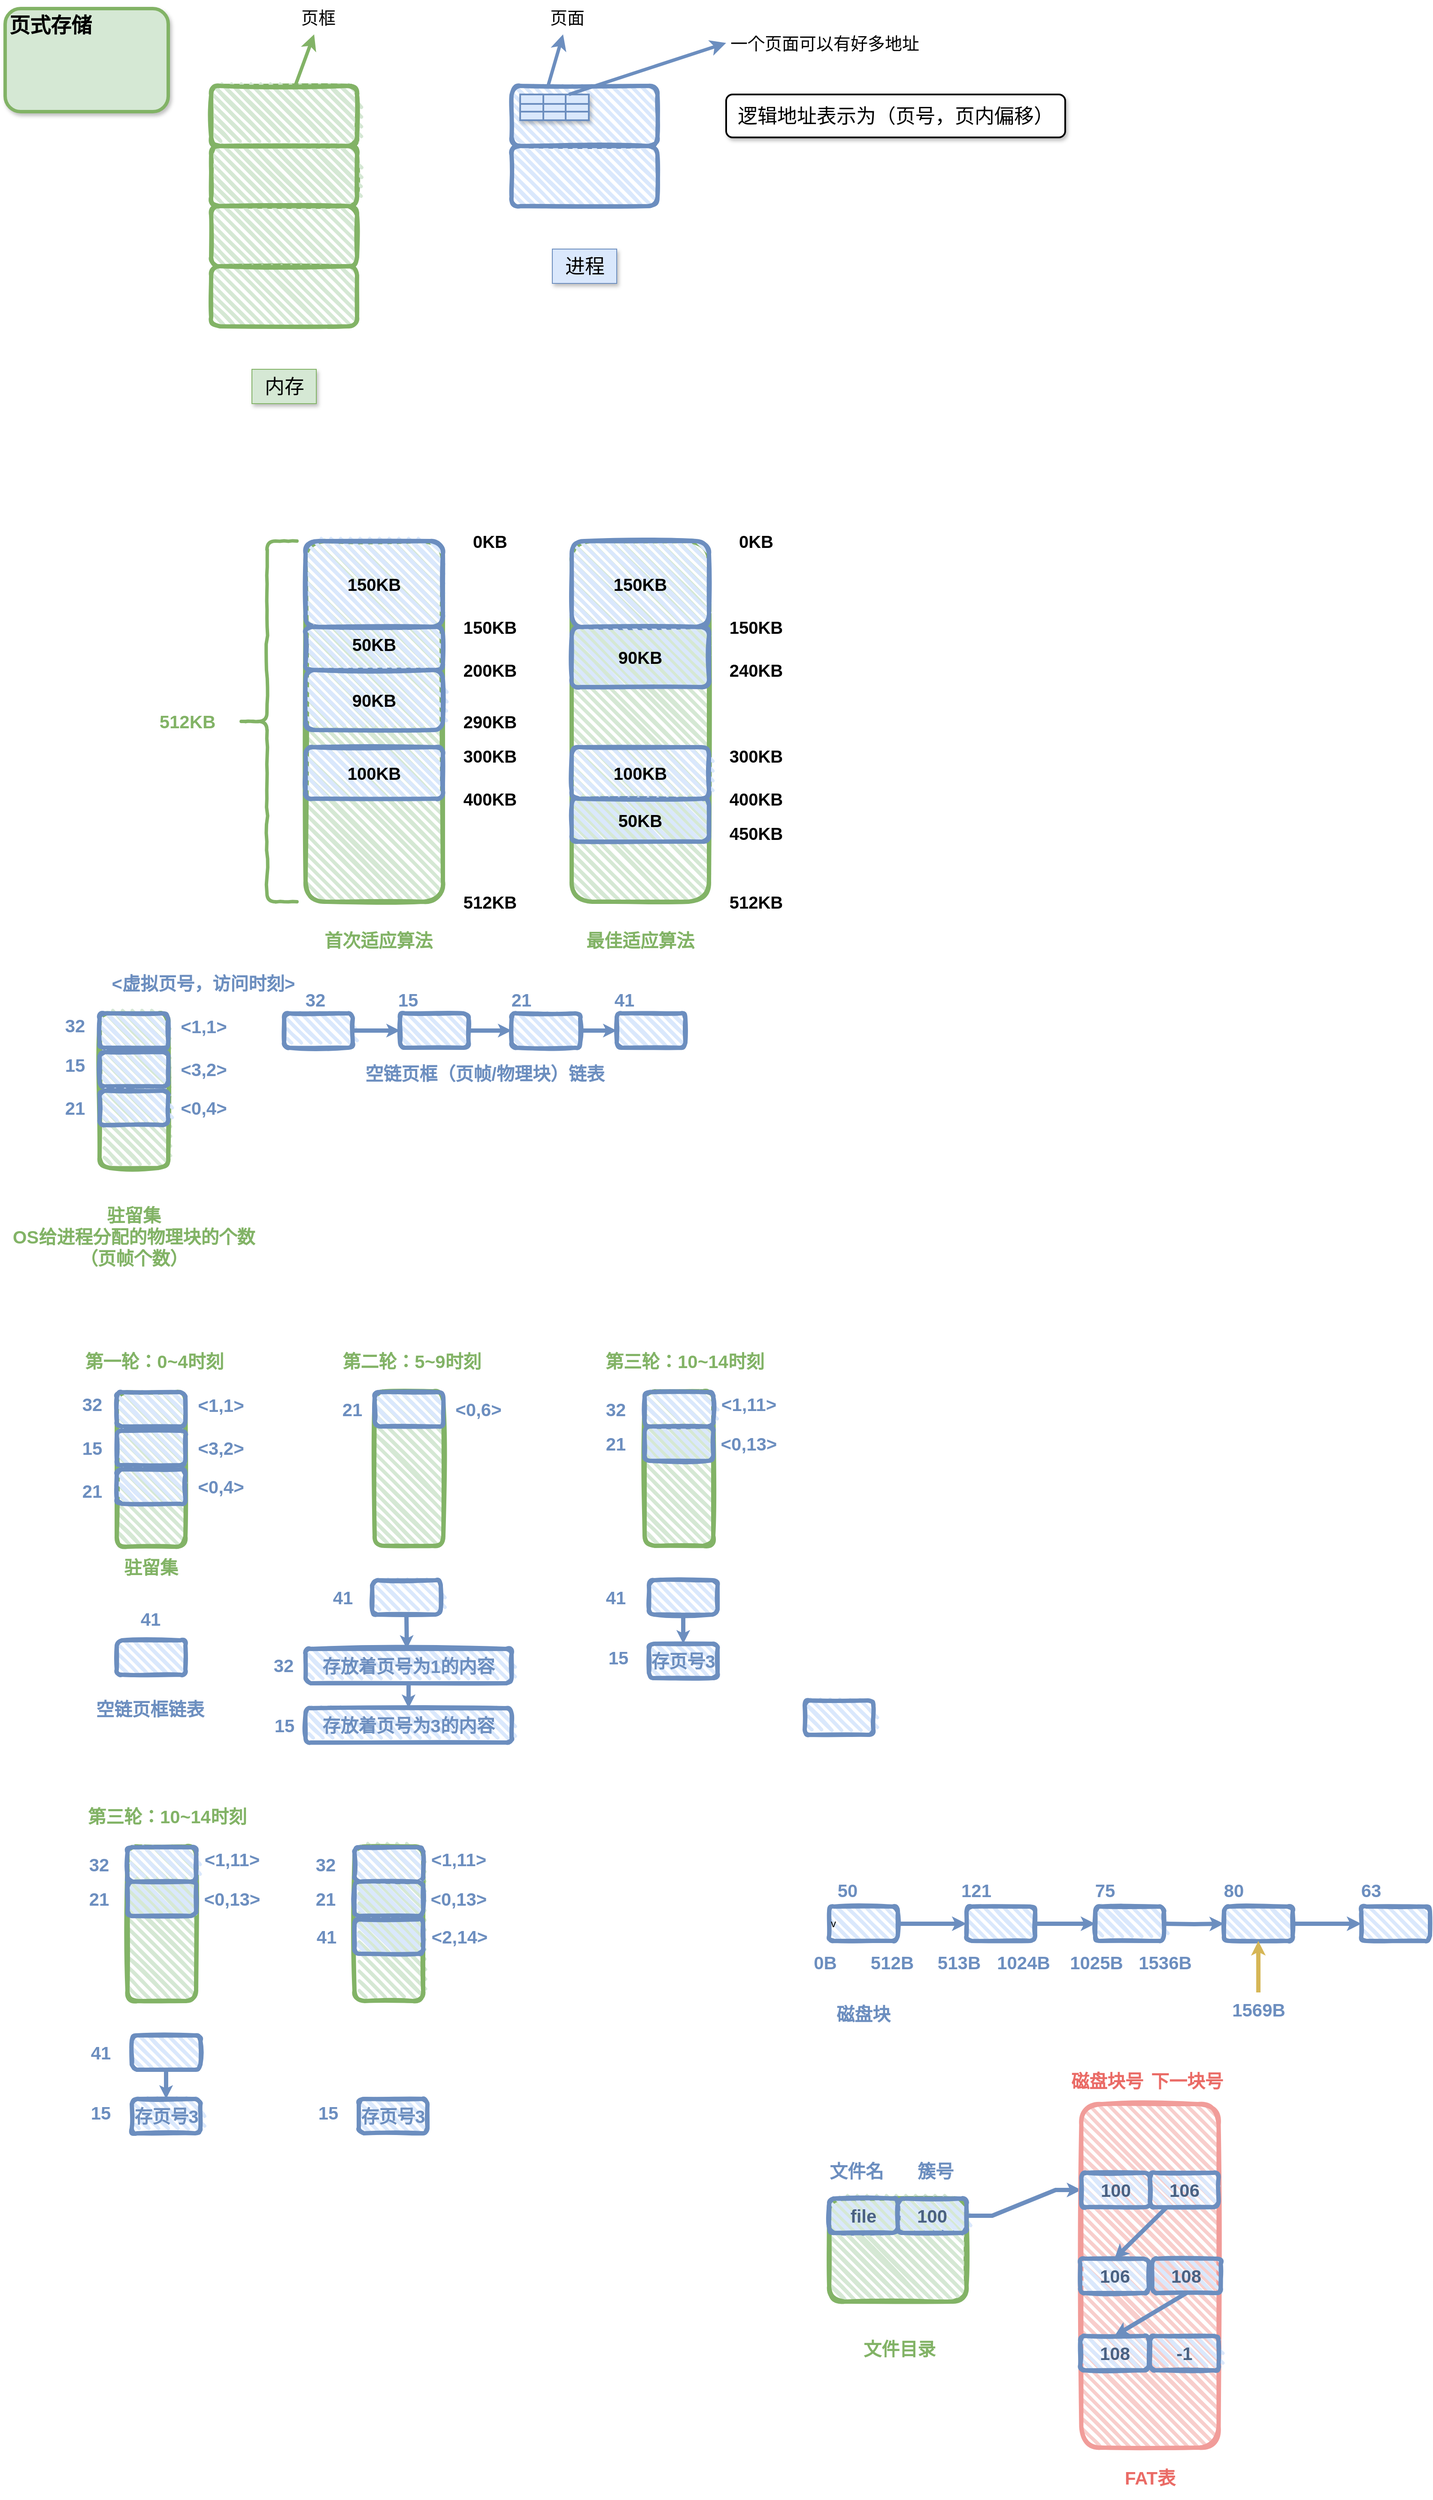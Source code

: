 <mxfile version="15.8.3" type="github">
  <diagram id="8niMTOHg-mjtYMbXrqAT" name="第 1 页">
    <mxGraphModel dx="866" dy="522" grid="1" gridSize="10" guides="1" tooltips="1" connect="1" arrows="1" fold="1" page="1" pageScale="1" pageWidth="827" pageHeight="1169" math="0" shadow="0">
      <root>
        <mxCell id="0" />
        <mxCell id="1" parent="0" />
        <mxCell id="mGNgflJzTAv7n1PGVIst-5" value="&lt;h1&gt;页式存储&lt;/h1&gt;&lt;p&gt;&lt;br&gt;&lt;/p&gt;" style="text;html=1;spacing=5;spacingTop=-20;whiteSpace=wrap;overflow=hidden;rounded=1;fillColor=#d5e8d4;strokeColor=#82b366;align=left;strokeWidth=4;shadow=1;glass=0;sketch=0;" parent="1" vertex="1">
          <mxGeometry x="20" y="30" width="190" height="120" as="geometry" />
        </mxCell>
        <mxCell id="mGNgflJzTAv7n1PGVIst-6" value="" style="rounded=1;whiteSpace=wrap;html=1;strokeWidth=5;fillWeight=4;hachureGap=8;hachureAngle=45;fillColor=#d5e8d4;sketch=1;align=left;strokeColor=#82b366;" parent="1" vertex="1">
          <mxGeometry x="260" y="120" width="170" height="70" as="geometry" />
        </mxCell>
        <mxCell id="mGNgflJzTAv7n1PGVIst-7" value="" style="rounded=1;whiteSpace=wrap;html=1;strokeWidth=5;fillWeight=4;hachureGap=8;hachureAngle=45;fillColor=#d5e8d4;sketch=1;align=left;strokeColor=#82b366;" parent="1" vertex="1">
          <mxGeometry x="260" y="190" width="170" height="70" as="geometry" />
        </mxCell>
        <mxCell id="mGNgflJzTAv7n1PGVIst-8" value="" style="rounded=1;whiteSpace=wrap;html=1;strokeWidth=5;fillWeight=4;hachureGap=8;hachureAngle=45;fillColor=#d5e8d4;sketch=1;align=left;strokeColor=#82b366;" parent="1" vertex="1">
          <mxGeometry x="260" y="260" width="170" height="70" as="geometry" />
        </mxCell>
        <mxCell id="mGNgflJzTAv7n1PGVIst-9" value="" style="rounded=1;whiteSpace=wrap;html=1;strokeWidth=5;fillWeight=4;hachureGap=8;hachureAngle=45;fillColor=#d5e8d4;sketch=1;align=left;strokeColor=#82b366;" parent="1" vertex="1">
          <mxGeometry x="260" y="330" width="170" height="70" as="geometry" />
        </mxCell>
        <mxCell id="mGNgflJzTAv7n1PGVIst-14" style="rounded=0;orthogonalLoop=1;jettySize=auto;html=1;fillColor=#d5e8d4;strokeColor=#82B366;strokeWidth=4;" parent="1" source="mGNgflJzTAv7n1PGVIst-10" edge="1">
          <mxGeometry relative="1" as="geometry">
            <mxPoint x="380" y="60" as="targetPoint" />
          </mxGeometry>
        </mxCell>
        <mxCell id="mGNgflJzTAv7n1PGVIst-10" value="" style="rounded=1;whiteSpace=wrap;html=1;strokeWidth=5;fillWeight=4;hachureGap=8;hachureAngle=45;fillColor=#d5e8d4;sketch=1;align=left;strokeColor=#82b366;" parent="1" vertex="1">
          <mxGeometry x="260" y="120" width="170" height="70" as="geometry" />
        </mxCell>
        <mxCell id="mGNgflJzTAv7n1PGVIst-11" value="" style="rounded=1;whiteSpace=wrap;html=1;strokeWidth=5;fillWeight=4;hachureGap=8;hachureAngle=45;fillColor=#d5e8d4;sketch=1;align=left;strokeColor=#82b366;" parent="1" vertex="1">
          <mxGeometry x="260" y="190" width="170" height="70" as="geometry" />
        </mxCell>
        <mxCell id="mGNgflJzTAv7n1PGVIst-12" value="内存" style="text;html=1;strokeColor=#82b366;fillColor=#d5e8d4;align=center;verticalAlign=middle;whiteSpace=wrap;rounded=0;fontSize=23;shadow=1;" parent="1" vertex="1">
          <mxGeometry x="307.5" y="450" width="75" height="40" as="geometry" />
        </mxCell>
        <mxCell id="mGNgflJzTAv7n1PGVIst-16" value="页框" style="text;html=1;align=center;verticalAlign=middle;whiteSpace=wrap;rounded=0;fontSize=20;" parent="1" vertex="1">
          <mxGeometry x="350" y="20" width="70" height="40" as="geometry" />
        </mxCell>
        <mxCell id="mGNgflJzTAv7n1PGVIst-17" value="" style="rounded=1;whiteSpace=wrap;html=1;strokeWidth=5;fillWeight=4;hachureGap=8;hachureAngle=45;fillColor=#dae8fc;sketch=1;align=left;strokeColor=#6c8ebf;" parent="1" vertex="1">
          <mxGeometry x="610" y="120" width="170" height="70" as="geometry" />
        </mxCell>
        <mxCell id="mGNgflJzTAv7n1PGVIst-18" value="" style="rounded=1;whiteSpace=wrap;html=1;strokeWidth=5;fillWeight=4;hachureGap=8;hachureAngle=45;fillColor=#dae8fc;sketch=1;align=left;strokeColor=#6c8ebf;" parent="1" vertex="1">
          <mxGeometry x="610" y="190" width="170" height="70" as="geometry" />
        </mxCell>
        <mxCell id="mGNgflJzTAv7n1PGVIst-19" value="进程" style="text;html=1;strokeColor=#6c8ebf;fillColor=#dae8fc;align=center;verticalAlign=middle;whiteSpace=wrap;rounded=0;fontSize=23;shadow=1;" parent="1" vertex="1">
          <mxGeometry x="657.5" y="310" width="75" height="40" as="geometry" />
        </mxCell>
        <mxCell id="mGNgflJzTAv7n1PGVIst-20" style="rounded=0;orthogonalLoop=1;jettySize=auto;html=1;fillColor=#dae8fc;strokeColor=#6c8ebf;strokeWidth=4;exitX=0.25;exitY=0;exitDx=0;exitDy=0;" parent="1" source="mGNgflJzTAv7n1PGVIst-17" edge="1">
          <mxGeometry relative="1" as="geometry">
            <mxPoint x="670" y="60" as="targetPoint" />
            <mxPoint x="415.789" y="130" as="sourcePoint" />
          </mxGeometry>
        </mxCell>
        <mxCell id="mGNgflJzTAv7n1PGVIst-21" value="页面" style="text;html=1;align=center;verticalAlign=middle;whiteSpace=wrap;rounded=0;fontSize=20;" parent="1" vertex="1">
          <mxGeometry x="640" y="20" width="70" height="40" as="geometry" />
        </mxCell>
        <mxCell id="mGNgflJzTAv7n1PGVIst-23" value="" style="shape=table;html=1;whiteSpace=wrap;startSize=0;container=1;collapsible=0;childLayout=tableLayout;rounded=0;shadow=1;glass=0;sketch=0;fontSize=23;strokeColor=#6c8ebf;strokeWidth=2;align=left;fillColor=#dae8fc;" parent="1" vertex="1">
          <mxGeometry x="620" y="130" width="80" height="30" as="geometry" />
        </mxCell>
        <mxCell id="mGNgflJzTAv7n1PGVIst-24" value="" style="shape=partialRectangle;html=1;whiteSpace=wrap;collapsible=0;dropTarget=0;pointerEvents=0;fillColor=none;top=0;left=0;bottom=0;right=0;points=[[0,0.5],[1,0.5]];portConstraint=eastwest;rounded=0;shadow=1;glass=0;sketch=0;fontSize=23;strokeColor=default;strokeWidth=4;align=left;" parent="mGNgflJzTAv7n1PGVIst-23" vertex="1">
          <mxGeometry width="80" height="11" as="geometry" />
        </mxCell>
        <mxCell id="mGNgflJzTAv7n1PGVIst-25" value="" style="shape=partialRectangle;html=1;whiteSpace=wrap;connectable=0;fillColor=none;top=0;left=0;bottom=0;right=0;overflow=hidden;pointerEvents=1;rounded=0;shadow=1;glass=0;sketch=0;fontSize=23;strokeColor=default;strokeWidth=4;align=left;" parent="mGNgflJzTAv7n1PGVIst-24" vertex="1">
          <mxGeometry width="27" height="11" as="geometry">
            <mxRectangle width="27" height="11" as="alternateBounds" />
          </mxGeometry>
        </mxCell>
        <mxCell id="mGNgflJzTAv7n1PGVIst-26" value="" style="shape=partialRectangle;html=1;whiteSpace=wrap;connectable=0;fillColor=none;top=0;left=0;bottom=0;right=0;overflow=hidden;pointerEvents=1;rounded=0;shadow=1;glass=0;sketch=0;fontSize=23;strokeColor=default;strokeWidth=4;align=left;" parent="mGNgflJzTAv7n1PGVIst-24" vertex="1">
          <mxGeometry x="27" width="26" height="11" as="geometry">
            <mxRectangle width="26" height="11" as="alternateBounds" />
          </mxGeometry>
        </mxCell>
        <mxCell id="mGNgflJzTAv7n1PGVIst-27" value="" style="shape=partialRectangle;html=1;whiteSpace=wrap;connectable=0;fillColor=none;top=0;left=0;bottom=0;right=0;overflow=hidden;pointerEvents=1;rounded=0;shadow=1;glass=0;sketch=0;fontSize=23;strokeColor=default;strokeWidth=4;align=left;" parent="mGNgflJzTAv7n1PGVIst-24" vertex="1">
          <mxGeometry x="53" width="27" height="11" as="geometry">
            <mxRectangle width="27" height="11" as="alternateBounds" />
          </mxGeometry>
        </mxCell>
        <mxCell id="mGNgflJzTAv7n1PGVIst-28" value="" style="shape=partialRectangle;html=1;whiteSpace=wrap;collapsible=0;dropTarget=0;pointerEvents=0;fillColor=none;top=0;left=0;bottom=0;right=0;points=[[0,0.5],[1,0.5]];portConstraint=eastwest;rounded=0;shadow=1;glass=0;sketch=0;fontSize=23;strokeColor=default;strokeWidth=4;align=left;" parent="mGNgflJzTAv7n1PGVIst-23" vertex="1">
          <mxGeometry y="11" width="80" height="9" as="geometry" />
        </mxCell>
        <mxCell id="mGNgflJzTAv7n1PGVIst-29" value="" style="shape=partialRectangle;html=1;whiteSpace=wrap;connectable=0;fillColor=none;top=0;left=0;bottom=0;right=0;overflow=hidden;pointerEvents=1;rounded=0;shadow=1;glass=0;sketch=0;fontSize=23;strokeColor=default;strokeWidth=4;align=left;" parent="mGNgflJzTAv7n1PGVIst-28" vertex="1">
          <mxGeometry width="27" height="9" as="geometry">
            <mxRectangle width="27" height="9" as="alternateBounds" />
          </mxGeometry>
        </mxCell>
        <mxCell id="mGNgflJzTAv7n1PGVIst-30" value="" style="shape=partialRectangle;html=1;whiteSpace=wrap;connectable=0;fillColor=none;top=0;left=0;bottom=0;right=0;overflow=hidden;pointerEvents=1;rounded=0;shadow=1;glass=0;sketch=0;fontSize=23;strokeColor=default;strokeWidth=4;align=left;" parent="mGNgflJzTAv7n1PGVIst-28" vertex="1">
          <mxGeometry x="27" width="26" height="9" as="geometry">
            <mxRectangle width="26" height="9" as="alternateBounds" />
          </mxGeometry>
        </mxCell>
        <mxCell id="mGNgflJzTAv7n1PGVIst-31" value="" style="shape=partialRectangle;html=1;whiteSpace=wrap;connectable=0;fillColor=none;top=0;left=0;bottom=0;right=0;overflow=hidden;pointerEvents=1;rounded=0;shadow=1;glass=0;sketch=0;fontSize=23;strokeColor=default;strokeWidth=4;align=left;" parent="mGNgflJzTAv7n1PGVIst-28" vertex="1">
          <mxGeometry x="53" width="27" height="9" as="geometry">
            <mxRectangle width="27" height="9" as="alternateBounds" />
          </mxGeometry>
        </mxCell>
        <mxCell id="mGNgflJzTAv7n1PGVIst-32" value="" style="shape=partialRectangle;html=1;whiteSpace=wrap;collapsible=0;dropTarget=0;pointerEvents=0;fillColor=none;top=0;left=0;bottom=0;right=0;points=[[0,0.5],[1,0.5]];portConstraint=eastwest;rounded=0;shadow=1;glass=0;sketch=0;fontSize=23;strokeColor=default;strokeWidth=4;align=left;" parent="mGNgflJzTAv7n1PGVIst-23" vertex="1">
          <mxGeometry y="20" width="80" height="10" as="geometry" />
        </mxCell>
        <mxCell id="mGNgflJzTAv7n1PGVIst-33" value="" style="shape=partialRectangle;html=1;whiteSpace=wrap;connectable=0;fillColor=none;top=0;left=0;bottom=0;right=0;overflow=hidden;pointerEvents=1;rounded=0;shadow=1;glass=0;sketch=0;fontSize=23;strokeColor=default;strokeWidth=4;align=left;" parent="mGNgflJzTAv7n1PGVIst-32" vertex="1">
          <mxGeometry width="27" height="10" as="geometry">
            <mxRectangle width="27" height="10" as="alternateBounds" />
          </mxGeometry>
        </mxCell>
        <mxCell id="mGNgflJzTAv7n1PGVIst-34" value="" style="shape=partialRectangle;html=1;whiteSpace=wrap;connectable=0;fillColor=none;top=0;left=0;bottom=0;right=0;overflow=hidden;pointerEvents=1;rounded=0;shadow=1;glass=0;sketch=0;fontSize=23;strokeColor=default;strokeWidth=4;align=left;" parent="mGNgflJzTAv7n1PGVIst-32" vertex="1">
          <mxGeometry x="27" width="26" height="10" as="geometry">
            <mxRectangle width="26" height="10" as="alternateBounds" />
          </mxGeometry>
        </mxCell>
        <mxCell id="mGNgflJzTAv7n1PGVIst-35" value="" style="shape=partialRectangle;html=1;whiteSpace=wrap;connectable=0;fillColor=none;top=0;left=0;bottom=0;right=0;overflow=hidden;pointerEvents=1;rounded=0;shadow=1;glass=0;sketch=0;fontSize=23;strokeColor=default;strokeWidth=4;align=left;" parent="mGNgflJzTAv7n1PGVIst-32" vertex="1">
          <mxGeometry x="53" width="27" height="10" as="geometry">
            <mxRectangle width="27" height="10" as="alternateBounds" />
          </mxGeometry>
        </mxCell>
        <mxCell id="mGNgflJzTAv7n1PGVIst-36" style="rounded=0;orthogonalLoop=1;jettySize=auto;html=1;fillColor=#dae8fc;strokeColor=#6c8ebf;strokeWidth=4;" parent="1" source="mGNgflJzTAv7n1PGVIst-24" edge="1">
          <mxGeometry relative="1" as="geometry">
            <mxPoint x="860" y="70" as="targetPoint" />
            <mxPoint x="662.5" y="130" as="sourcePoint" />
          </mxGeometry>
        </mxCell>
        <mxCell id="mGNgflJzTAv7n1PGVIst-37" value="一个页面可以有好多地址" style="text;html=1;align=center;verticalAlign=middle;whiteSpace=wrap;rounded=0;fontSize=20;" parent="1" vertex="1">
          <mxGeometry x="850" y="50" width="250" height="40" as="geometry" />
        </mxCell>
        <mxCell id="mGNgflJzTAv7n1PGVIst-38" value="逻辑地址表示为（页号，页内偏移）" style="rounded=1;whiteSpace=wrap;html=1;shadow=1;glass=0;sketch=0;fontSize=23;strokeColor=default;strokeWidth=2;gradientColor=none;align=center;" parent="1" vertex="1">
          <mxGeometry x="860" y="130" width="395" height="50" as="geometry" />
        </mxCell>
        <mxCell id="kxqNruu3WjReAs4DMxfM-1" value="" style="rounded=1;whiteSpace=wrap;html=1;strokeWidth=5;fillWeight=4;hachureGap=8;hachureAngle=45;fillColor=#d5e8d4;sketch=1;align=left;strokeColor=#82b366;noLabel=0;portConstraintRotation=0;" parent="1" vertex="1">
          <mxGeometry x="370" y="650" width="160" height="420" as="geometry" />
        </mxCell>
        <mxCell id="kxqNruu3WjReAs4DMxfM-2" value="" style="shape=curlyBracket;whiteSpace=wrap;html=1;rounded=1;fillColor=#d5e8d4;strokeColor=#82b366;strokeWidth=4;portConstraintRotation=0;comic=1;" parent="1" vertex="1">
          <mxGeometry x="290" y="650" width="70" height="420" as="geometry" />
        </mxCell>
        <mxCell id="kxqNruu3WjReAs4DMxfM-3" value="&lt;b&gt;&lt;font style=&quot;font-size: 21px&quot; color=&quot;#82b366&quot;&gt;512KB&lt;/font&gt;&lt;/b&gt;" style="text;html=1;strokeColor=none;fillColor=none;align=center;verticalAlign=middle;whiteSpace=wrap;rounded=0;comic=1;sketch=1;strokeWidth=5;" parent="1" vertex="1">
          <mxGeometry x="180" y="835" width="105" height="50" as="geometry" />
        </mxCell>
        <mxCell id="kxqNruu3WjReAs4DMxfM-4" value="" style="rounded=1;whiteSpace=wrap;html=1;strokeWidth=5;fillWeight=4;hachureGap=8;hachureAngle=45;fillColor=#dae8fc;sketch=1;align=left;strokeColor=#6c8ebf;noLabel=0;portConstraintRotation=0;" parent="1" vertex="1">
          <mxGeometry x="370" y="650" width="160" height="100" as="geometry" />
        </mxCell>
        <mxCell id="kxqNruu3WjReAs4DMxfM-5" value="" style="rounded=1;whiteSpace=wrap;html=1;strokeWidth=5;fillWeight=4;hachureGap=8;hachureAngle=45;fillColor=#dae8fc;sketch=1;align=left;strokeColor=#6c8ebf;noLabel=0;portConstraintRotation=0;" parent="1" vertex="1">
          <mxGeometry x="370" y="800" width="160" height="70" as="geometry" />
        </mxCell>
        <mxCell id="kxqNruu3WjReAs4DMxfM-6" value="" style="rounded=1;whiteSpace=wrap;html=1;strokeWidth=5;fillWeight=4;hachureGap=8;hachureAngle=45;fillColor=#dae8fc;sketch=1;align=left;strokeColor=#6c8ebf;noLabel=0;portConstraintRotation=0;" parent="1" vertex="1">
          <mxGeometry x="370" y="750" width="160" height="50" as="geometry" />
        </mxCell>
        <mxCell id="kxqNruu3WjReAs4DMxfM-7" value="" style="rounded=1;whiteSpace=wrap;html=1;strokeWidth=5;fillWeight=4;hachureGap=8;hachureAngle=45;fillColor=#dae8fc;sketch=1;align=left;strokeColor=#6c8ebf;noLabel=0;portConstraintRotation=0;" parent="1" vertex="1">
          <mxGeometry x="370" y="890" width="160" height="60" as="geometry" />
        </mxCell>
        <mxCell id="kxqNruu3WjReAs4DMxfM-8" value="150KB" style="text;html=1;align=center;verticalAlign=middle;whiteSpace=wrap;rounded=0;fontSize=20;fontStyle=1" parent="1" vertex="1">
          <mxGeometry x="415" y="680" width="70" height="40" as="geometry" />
        </mxCell>
        <mxCell id="kxqNruu3WjReAs4DMxfM-9" value="50KB" style="text;html=1;align=center;verticalAlign=middle;whiteSpace=wrap;rounded=0;fontSize=20;fontStyle=1" parent="1" vertex="1">
          <mxGeometry x="415" y="750" width="70" height="40" as="geometry" />
        </mxCell>
        <mxCell id="kxqNruu3WjReAs4DMxfM-10" value="90KB" style="text;html=1;align=center;verticalAlign=middle;whiteSpace=wrap;rounded=0;fontSize=20;fontStyle=1" parent="1" vertex="1">
          <mxGeometry x="415" y="815" width="70" height="40" as="geometry" />
        </mxCell>
        <mxCell id="kxqNruu3WjReAs4DMxfM-11" value="0KB" style="text;html=1;align=center;verticalAlign=middle;whiteSpace=wrap;rounded=0;fontSize=20;fontStyle=1" parent="1" vertex="1">
          <mxGeometry x="550" y="630" width="70" height="40" as="geometry" />
        </mxCell>
        <mxCell id="kxqNruu3WjReAs4DMxfM-12" value="150KB" style="text;html=1;align=center;verticalAlign=middle;whiteSpace=wrap;rounded=0;fontSize=20;fontStyle=1" parent="1" vertex="1">
          <mxGeometry x="550" y="730" width="70" height="40" as="geometry" />
        </mxCell>
        <mxCell id="kxqNruu3WjReAs4DMxfM-13" value="200KB" style="text;html=1;align=center;verticalAlign=middle;whiteSpace=wrap;rounded=0;fontSize=20;fontStyle=1" parent="1" vertex="1">
          <mxGeometry x="550" y="780" width="70" height="40" as="geometry" />
        </mxCell>
        <mxCell id="kxqNruu3WjReAs4DMxfM-14" value="290KB" style="text;html=1;align=center;verticalAlign=middle;whiteSpace=wrap;rounded=0;fontSize=20;fontStyle=1" parent="1" vertex="1">
          <mxGeometry x="550" y="840" width="70" height="40" as="geometry" />
        </mxCell>
        <mxCell id="kxqNruu3WjReAs4DMxfM-15" value="300KB" style="text;html=1;align=center;verticalAlign=middle;whiteSpace=wrap;rounded=0;fontSize=20;fontStyle=1" parent="1" vertex="1">
          <mxGeometry x="550" y="880" width="70" height="40" as="geometry" />
        </mxCell>
        <mxCell id="kxqNruu3WjReAs4DMxfM-17" value="100KB" style="text;html=1;align=center;verticalAlign=middle;whiteSpace=wrap;rounded=0;fontSize=20;fontStyle=1" parent="1" vertex="1">
          <mxGeometry x="415" y="900" width="70" height="40" as="geometry" />
        </mxCell>
        <mxCell id="kxqNruu3WjReAs4DMxfM-18" value="400KB" style="text;html=1;align=center;verticalAlign=middle;whiteSpace=wrap;rounded=0;fontSize=20;fontStyle=1" parent="1" vertex="1">
          <mxGeometry x="550" y="930" width="70" height="40" as="geometry" />
        </mxCell>
        <mxCell id="kxqNruu3WjReAs4DMxfM-19" value="512KB" style="text;html=1;align=center;verticalAlign=middle;whiteSpace=wrap;rounded=0;fontSize=20;fontStyle=1" parent="1" vertex="1">
          <mxGeometry x="550" y="1050" width="70" height="40" as="geometry" />
        </mxCell>
        <mxCell id="kxqNruu3WjReAs4DMxfM-20" value="" style="rounded=1;whiteSpace=wrap;html=1;strokeWidth=5;fillWeight=4;hachureGap=8;hachureAngle=45;fillColor=#d5e8d4;sketch=1;align=left;strokeColor=#82b366;noLabel=0;portConstraintRotation=0;" parent="1" vertex="1">
          <mxGeometry x="680" y="650" width="160" height="420" as="geometry" />
        </mxCell>
        <mxCell id="kxqNruu3WjReAs4DMxfM-21" value="" style="rounded=1;whiteSpace=wrap;html=1;strokeWidth=5;fillWeight=4;hachureGap=8;hachureAngle=45;fillColor=#dae8fc;sketch=1;align=left;strokeColor=#6c8ebf;noLabel=0;portConstraintRotation=0;" parent="1" vertex="1">
          <mxGeometry x="680" y="650" width="160" height="100" as="geometry" />
        </mxCell>
        <mxCell id="kxqNruu3WjReAs4DMxfM-24" value="" style="rounded=1;whiteSpace=wrap;html=1;strokeWidth=5;fillWeight=4;hachureGap=8;hachureAngle=45;fillColor=#dae8fc;sketch=1;align=left;strokeColor=#6c8ebf;noLabel=0;portConstraintRotation=0;" parent="1" vertex="1">
          <mxGeometry x="680" y="890" width="160" height="60" as="geometry" />
        </mxCell>
        <mxCell id="kxqNruu3WjReAs4DMxfM-25" value="150KB" style="text;html=1;align=center;verticalAlign=middle;whiteSpace=wrap;rounded=0;fontSize=20;fontStyle=1" parent="1" vertex="1">
          <mxGeometry x="725" y="680" width="70" height="40" as="geometry" />
        </mxCell>
        <mxCell id="kxqNruu3WjReAs4DMxfM-28" value="0KB" style="text;html=1;align=center;verticalAlign=middle;whiteSpace=wrap;rounded=0;fontSize=20;fontStyle=1" parent="1" vertex="1">
          <mxGeometry x="860" y="630" width="70" height="40" as="geometry" />
        </mxCell>
        <mxCell id="kxqNruu3WjReAs4DMxfM-29" value="150KB" style="text;html=1;align=center;verticalAlign=middle;whiteSpace=wrap;rounded=0;fontSize=20;fontStyle=1" parent="1" vertex="1">
          <mxGeometry x="860" y="730" width="70" height="40" as="geometry" />
        </mxCell>
        <mxCell id="kxqNruu3WjReAs4DMxfM-30" value="240KB" style="text;html=1;align=center;verticalAlign=middle;whiteSpace=wrap;rounded=0;fontSize=20;fontStyle=1" parent="1" vertex="1">
          <mxGeometry x="860" y="780" width="70" height="40" as="geometry" />
        </mxCell>
        <mxCell id="kxqNruu3WjReAs4DMxfM-32" value="300KB" style="text;html=1;align=center;verticalAlign=middle;whiteSpace=wrap;rounded=0;fontSize=20;fontStyle=1" parent="1" vertex="1">
          <mxGeometry x="860" y="880" width="70" height="40" as="geometry" />
        </mxCell>
        <mxCell id="kxqNruu3WjReAs4DMxfM-33" value="100KB" style="text;html=1;align=center;verticalAlign=middle;whiteSpace=wrap;rounded=0;fontSize=20;fontStyle=1" parent="1" vertex="1">
          <mxGeometry x="725" y="900" width="70" height="40" as="geometry" />
        </mxCell>
        <mxCell id="kxqNruu3WjReAs4DMxfM-34" value="400KB" style="text;html=1;align=center;verticalAlign=middle;whiteSpace=wrap;rounded=0;fontSize=20;fontStyle=1" parent="1" vertex="1">
          <mxGeometry x="860" y="930" width="70" height="40" as="geometry" />
        </mxCell>
        <mxCell id="kxqNruu3WjReAs4DMxfM-35" value="512KB" style="text;html=1;align=center;verticalAlign=middle;whiteSpace=wrap;rounded=0;fontSize=20;fontStyle=1" parent="1" vertex="1">
          <mxGeometry x="860" y="1050" width="70" height="40" as="geometry" />
        </mxCell>
        <mxCell id="kxqNruu3WjReAs4DMxfM-36" value="" style="rounded=1;whiteSpace=wrap;html=1;strokeWidth=5;fillWeight=4;hachureGap=8;hachureAngle=45;fillColor=#dae8fc;sketch=1;align=left;strokeColor=#6c8ebf;noLabel=0;portConstraintRotation=0;" parent="1" vertex="1">
          <mxGeometry x="680" y="950" width="160" height="50" as="geometry" />
        </mxCell>
        <mxCell id="kxqNruu3WjReAs4DMxfM-37" value="50KB" style="text;html=1;align=center;verticalAlign=middle;whiteSpace=wrap;rounded=0;fontSize=20;fontStyle=1" parent="1" vertex="1">
          <mxGeometry x="725" y="955" width="70" height="40" as="geometry" />
        </mxCell>
        <mxCell id="kxqNruu3WjReAs4DMxfM-38" value="" style="rounded=1;whiteSpace=wrap;html=1;strokeWidth=5;fillWeight=4;hachureGap=8;hachureAngle=45;fillColor=#dae8fc;sketch=1;align=left;strokeColor=#6c8ebf;noLabel=0;portConstraintRotation=0;" parent="1" vertex="1">
          <mxGeometry x="680" y="750" width="160" height="70" as="geometry" />
        </mxCell>
        <mxCell id="kxqNruu3WjReAs4DMxfM-39" value="90KB" style="text;html=1;align=center;verticalAlign=middle;whiteSpace=wrap;rounded=0;fontSize=20;fontStyle=1" parent="1" vertex="1">
          <mxGeometry x="725" y="765" width="70" height="40" as="geometry" />
        </mxCell>
        <mxCell id="kxqNruu3WjReAs4DMxfM-40" value="450KB" style="text;html=1;align=center;verticalAlign=middle;whiteSpace=wrap;rounded=0;fontSize=20;fontStyle=1" parent="1" vertex="1">
          <mxGeometry x="860" y="970" width="70" height="40" as="geometry" />
        </mxCell>
        <mxCell id="kxqNruu3WjReAs4DMxfM-41" value="&lt;font color=&quot;#82b366&quot;&gt;&lt;span style=&quot;font-size: 21px&quot;&gt;&lt;b&gt;首次适应算法&lt;/b&gt;&lt;/span&gt;&lt;/font&gt;" style="text;html=1;strokeColor=none;fillColor=none;align=center;verticalAlign=middle;whiteSpace=wrap;rounded=0;comic=1;sketch=1;strokeWidth=5;" parent="1" vertex="1">
          <mxGeometry x="370" y="1090" width="170" height="50" as="geometry" />
        </mxCell>
        <mxCell id="kxqNruu3WjReAs4DMxfM-42" value="&lt;font color=&quot;#82b366&quot;&gt;&lt;span style=&quot;font-size: 21px&quot;&gt;&lt;b&gt;最佳适应算法&lt;/b&gt;&lt;/span&gt;&lt;/font&gt;" style="text;html=1;strokeColor=none;fillColor=none;align=center;verticalAlign=middle;whiteSpace=wrap;rounded=0;comic=1;sketch=1;strokeWidth=5;" parent="1" vertex="1">
          <mxGeometry x="675" y="1090" width="170" height="50" as="geometry" />
        </mxCell>
        <mxCell id="XmqZks_PLX3HvGbQEvDv-1" value="" style="rounded=1;whiteSpace=wrap;html=1;strokeWidth=5;fillWeight=4;hachureGap=8;hachureAngle=45;fillColor=#d5e8d4;sketch=1;align=left;strokeColor=#82b366;" vertex="1" parent="1">
          <mxGeometry x="130" y="1200" width="80" height="180" as="geometry" />
        </mxCell>
        <mxCell id="XmqZks_PLX3HvGbQEvDv-2" value="&lt;font color=&quot;#82b366&quot;&gt;&lt;span style=&quot;font-size: 21px&quot;&gt;&lt;b&gt;驻留集&lt;br&gt;OS给进程分配的物理块的个数&lt;br&gt;（页帧个数）&lt;br&gt;&lt;/b&gt;&lt;/span&gt;&lt;/font&gt;" style="text;html=1;strokeColor=none;fillColor=none;align=center;verticalAlign=middle;whiteSpace=wrap;rounded=0;comic=1;sketch=1;strokeWidth=5;" vertex="1" parent="1">
          <mxGeometry x="20" y="1400" width="300" height="120" as="geometry" />
        </mxCell>
        <mxCell id="XmqZks_PLX3HvGbQEvDv-3" value="" style="rounded=1;whiteSpace=wrap;html=1;strokeWidth=5;fillWeight=4;hachureGap=8;hachureAngle=45;fillColor=#dae8fc;sketch=1;align=left;strokeColor=#6c8ebf;" vertex="1" parent="1">
          <mxGeometry x="345" y="1200" width="80" height="40" as="geometry" />
        </mxCell>
        <mxCell id="XmqZks_PLX3HvGbQEvDv-4" value="" style="rounded=1;whiteSpace=wrap;html=1;strokeWidth=5;fillWeight=4;hachureGap=8;hachureAngle=45;fillColor=#dae8fc;sketch=1;align=left;strokeColor=#6c8ebf;" vertex="1" parent="1">
          <mxGeometry x="480" y="1200" width="80" height="40" as="geometry" />
        </mxCell>
        <mxCell id="XmqZks_PLX3HvGbQEvDv-5" value="" style="rounded=1;whiteSpace=wrap;html=1;strokeWidth=5;fillWeight=4;hachureGap=8;hachureAngle=45;fillColor=#dae8fc;sketch=1;align=left;strokeColor=#6c8ebf;" vertex="1" parent="1">
          <mxGeometry x="610" y="1200" width="80" height="40" as="geometry" />
        </mxCell>
        <mxCell id="XmqZks_PLX3HvGbQEvDv-6" value="" style="rounded=1;whiteSpace=wrap;html=1;strokeWidth=5;fillWeight=4;hachureGap=8;hachureAngle=45;fillColor=#dae8fc;sketch=1;align=left;strokeColor=#6c8ebf;" vertex="1" parent="1">
          <mxGeometry x="732.5" y="1200" width="80" height="40" as="geometry" />
        </mxCell>
        <mxCell id="XmqZks_PLX3HvGbQEvDv-7" value="&lt;font&gt;&lt;span style=&quot;font-size: 21px&quot;&gt;&lt;b&gt;32&lt;/b&gt;&lt;/span&gt;&lt;/font&gt;" style="text;html=1;strokeColor=none;fillColor=none;align=center;verticalAlign=middle;whiteSpace=wrap;rounded=0;comic=1;sketch=1;strokeWidth=5;fontColor=#6C8EBF;" vertex="1" parent="1">
          <mxGeometry x="360" y="1169" width="42.5" height="30" as="geometry" />
        </mxCell>
        <mxCell id="XmqZks_PLX3HvGbQEvDv-8" value="&lt;font&gt;&lt;span style=&quot;font-size: 21px&quot;&gt;&lt;b&gt;41&lt;br&gt;&lt;/b&gt;&lt;/span&gt;&lt;/font&gt;" style="text;html=1;strokeColor=none;fillColor=none;align=center;verticalAlign=middle;whiteSpace=wrap;rounded=0;comic=1;sketch=1;strokeWidth=5;fontColor=#6C8EBF;" vertex="1" parent="1">
          <mxGeometry x="700" y="1159" width="82.5" height="50" as="geometry" />
        </mxCell>
        <mxCell id="XmqZks_PLX3HvGbQEvDv-9" value="&lt;font&gt;&lt;span style=&quot;font-size: 21px&quot;&gt;&lt;b&gt;15&lt;br&gt;&lt;/b&gt;&lt;/span&gt;&lt;/font&gt;" style="text;html=1;strokeColor=none;fillColor=none;align=center;verticalAlign=middle;whiteSpace=wrap;rounded=0;comic=1;sketch=1;strokeWidth=5;fontColor=#6C8EBF;" vertex="1" parent="1">
          <mxGeometry x="447.5" y="1159" width="82.5" height="50" as="geometry" />
        </mxCell>
        <mxCell id="XmqZks_PLX3HvGbQEvDv-10" value="&lt;font&gt;&lt;span style=&quot;font-size: 21px&quot;&gt;&lt;b&gt;21&lt;br&gt;&lt;/b&gt;&lt;/span&gt;&lt;/font&gt;" style="text;html=1;strokeColor=none;fillColor=none;align=center;verticalAlign=middle;whiteSpace=wrap;rounded=0;comic=1;sketch=1;strokeWidth=5;fontColor=#6C8EBF;" vertex="1" parent="1">
          <mxGeometry x="580" y="1159" width="82.5" height="50" as="geometry" />
        </mxCell>
        <mxCell id="XmqZks_PLX3HvGbQEvDv-13" value="" style="endArrow=classic;html=1;rounded=0;fontColor=#6C8EBF;exitX=1;exitY=0.5;exitDx=0;exitDy=0;entryX=0;entryY=0.5;entryDx=0;entryDy=0;fillColor=#dae8fc;strokeColor=#6c8ebf;strokeWidth=5;endSize=0;startSize=7;" edge="1" parent="1" source="XmqZks_PLX3HvGbQEvDv-3" target="XmqZks_PLX3HvGbQEvDv-4">
          <mxGeometry width="50" height="50" relative="1" as="geometry">
            <mxPoint x="420" y="1390" as="sourcePoint" />
            <mxPoint x="470" y="1340" as="targetPoint" />
          </mxGeometry>
        </mxCell>
        <mxCell id="XmqZks_PLX3HvGbQEvDv-14" style="edgeStyle=orthogonalEdgeStyle;rounded=0;orthogonalLoop=1;jettySize=auto;html=1;exitX=0.5;exitY=1;exitDx=0;exitDy=0;fontColor=#6C8EBF;startSize=7;endSize=1;strokeWidth=6;" edge="1" parent="1" source="XmqZks_PLX3HvGbQEvDv-3" target="XmqZks_PLX3HvGbQEvDv-3">
          <mxGeometry relative="1" as="geometry" />
        </mxCell>
        <mxCell id="XmqZks_PLX3HvGbQEvDv-15" value="" style="endArrow=classic;html=1;rounded=0;fontColor=#6C8EBF;exitX=1;exitY=0.5;exitDx=0;exitDy=0;entryX=0;entryY=0.5;entryDx=0;entryDy=0;fillColor=#dae8fc;strokeColor=#6c8ebf;strokeWidth=5;endSize=0;startSize=7;" edge="1" parent="1" source="XmqZks_PLX3HvGbQEvDv-4" target="XmqZks_PLX3HvGbQEvDv-5">
          <mxGeometry width="50" height="50" relative="1" as="geometry">
            <mxPoint x="435" y="1230" as="sourcePoint" />
            <mxPoint x="490" y="1230" as="targetPoint" />
          </mxGeometry>
        </mxCell>
        <mxCell id="XmqZks_PLX3HvGbQEvDv-16" value="" style="endArrow=classic;html=1;rounded=0;fontColor=#6C8EBF;entryX=0;entryY=0.5;entryDx=0;entryDy=0;fillColor=#dae8fc;strokeColor=#6c8ebf;strokeWidth=5;endSize=0;startSize=7;" edge="1" parent="1" target="XmqZks_PLX3HvGbQEvDv-6">
          <mxGeometry width="50" height="50" relative="1" as="geometry">
            <mxPoint x="690" y="1220" as="sourcePoint" />
            <mxPoint x="500" y="1240" as="targetPoint" />
          </mxGeometry>
        </mxCell>
        <mxCell id="XmqZks_PLX3HvGbQEvDv-17" value="&lt;font&gt;&lt;span style=&quot;font-size: 21px&quot;&gt;&lt;b&gt;空链页框（页帧/物理块）链表&lt;/b&gt;&lt;/span&gt;&lt;/font&gt;" style="text;html=1;strokeColor=none;fillColor=none;align=center;verticalAlign=middle;whiteSpace=wrap;rounded=0;comic=1;sketch=1;strokeWidth=5;fontColor=#6C8EBF;" vertex="1" parent="1">
          <mxGeometry x="414" y="1250" width="330" height="40" as="geometry" />
        </mxCell>
        <mxCell id="XmqZks_PLX3HvGbQEvDv-19" value="" style="rounded=1;whiteSpace=wrap;html=1;strokeWidth=5;fillWeight=4;hachureGap=8;hachureAngle=45;fillColor=#dae8fc;sketch=1;align=left;strokeColor=#6c8ebf;" vertex="1" parent="1">
          <mxGeometry x="130" y="1200" width="80" height="40" as="geometry" />
        </mxCell>
        <mxCell id="XmqZks_PLX3HvGbQEvDv-20" value="" style="rounded=1;whiteSpace=wrap;html=1;strokeWidth=5;fillWeight=4;hachureGap=8;hachureAngle=45;fillColor=#dae8fc;sketch=1;align=left;strokeColor=#6c8ebf;" vertex="1" parent="1">
          <mxGeometry x="130" y="1245" width="80" height="40" as="geometry" />
        </mxCell>
        <mxCell id="XmqZks_PLX3HvGbQEvDv-21" value="" style="rounded=1;whiteSpace=wrap;html=1;strokeWidth=5;fillWeight=4;hachureGap=8;hachureAngle=45;fillColor=#dae8fc;sketch=1;align=left;strokeColor=#6c8ebf;" vertex="1" parent="1">
          <mxGeometry x="130" y="1290" width="80" height="40" as="geometry" />
        </mxCell>
        <mxCell id="XmqZks_PLX3HvGbQEvDv-22" value="" style="rounded=1;whiteSpace=wrap;html=1;strokeWidth=5;fillWeight=4;hachureGap=8;hachureAngle=45;fillColor=#dae8fc;sketch=1;align=left;strokeColor=#6c8ebf;" vertex="1" parent="1">
          <mxGeometry x="447.5" y="1860" width="80" height="40" as="geometry" />
        </mxCell>
        <mxCell id="XmqZks_PLX3HvGbQEvDv-23" value="&lt;font&gt;&lt;span style=&quot;font-size: 21px&quot;&gt;&lt;b&gt;32&lt;/b&gt;&lt;/span&gt;&lt;/font&gt;" style="text;html=1;strokeColor=none;fillColor=none;align=center;verticalAlign=middle;whiteSpace=wrap;rounded=0;comic=1;sketch=1;strokeWidth=5;fontColor=#6C8EBF;" vertex="1" parent="1">
          <mxGeometry x="80" y="1199" width="42.5" height="30" as="geometry" />
        </mxCell>
        <mxCell id="XmqZks_PLX3HvGbQEvDv-24" value="&lt;font&gt;&lt;span style=&quot;font-size: 21px&quot;&gt;&lt;b&gt;41&lt;br&gt;&lt;/b&gt;&lt;/span&gt;&lt;/font&gt;" style="text;html=1;strokeColor=none;fillColor=none;align=center;verticalAlign=middle;whiteSpace=wrap;rounded=0;comic=1;sketch=1;strokeWidth=5;fontColor=#6C8EBF;" vertex="1" parent="1">
          <mxGeometry x="372" y="1855" width="82.5" height="50" as="geometry" />
        </mxCell>
        <mxCell id="XmqZks_PLX3HvGbQEvDv-25" value="&lt;font&gt;&lt;span style=&quot;font-size: 21px&quot;&gt;&lt;b&gt;15&lt;br&gt;&lt;/b&gt;&lt;/span&gt;&lt;/font&gt;" style="text;html=1;strokeColor=none;fillColor=none;align=center;verticalAlign=middle;whiteSpace=wrap;rounded=0;comic=1;sketch=1;strokeWidth=5;fontColor=#6C8EBF;" vertex="1" parent="1">
          <mxGeometry x="60" y="1235" width="82.5" height="50" as="geometry" />
        </mxCell>
        <mxCell id="XmqZks_PLX3HvGbQEvDv-26" value="&lt;font&gt;&lt;span style=&quot;font-size: 21px&quot;&gt;&lt;b&gt;21&lt;br&gt;&lt;/b&gt;&lt;/span&gt;&lt;/font&gt;" style="text;html=1;strokeColor=none;fillColor=none;align=center;verticalAlign=middle;whiteSpace=wrap;rounded=0;comic=1;sketch=1;strokeWidth=5;fontColor=#6C8EBF;" vertex="1" parent="1">
          <mxGeometry x="60" y="1285" width="82.5" height="50" as="geometry" />
        </mxCell>
        <mxCell id="XmqZks_PLX3HvGbQEvDv-28" style="edgeStyle=orthogonalEdgeStyle;rounded=0;orthogonalLoop=1;jettySize=auto;html=1;exitX=0.5;exitY=1;exitDx=0;exitDy=0;fontColor=#6C8EBF;startSize=7;endSize=1;strokeWidth=6;" edge="1" parent="1" source="XmqZks_PLX3HvGbQEvDv-19" target="XmqZks_PLX3HvGbQEvDv-19">
          <mxGeometry relative="1" as="geometry" />
        </mxCell>
        <mxCell id="XmqZks_PLX3HvGbQEvDv-32" value="&lt;span style=&quot;font-size: 21px&quot;&gt;&lt;b&gt;&amp;lt;1,1&amp;gt;&lt;/b&gt;&lt;/span&gt;" style="text;html=1;strokeColor=none;fillColor=none;align=center;verticalAlign=middle;whiteSpace=wrap;rounded=0;comic=1;sketch=1;strokeWidth=5;fontColor=#6C8EBF;" vertex="1" parent="1">
          <mxGeometry x="230" y="1200" width="42.5" height="30" as="geometry" />
        </mxCell>
        <mxCell id="XmqZks_PLX3HvGbQEvDv-33" value="&lt;span style=&quot;font-size: 21px&quot;&gt;&lt;b&gt;&amp;lt;3,2&amp;gt;&lt;/b&gt;&lt;/span&gt;" style="text;html=1;strokeColor=none;fillColor=none;align=center;verticalAlign=middle;whiteSpace=wrap;rounded=0;comic=1;sketch=1;strokeWidth=5;fontColor=#6C8EBF;" vertex="1" parent="1">
          <mxGeometry x="230" y="1250" width="42.5" height="30" as="geometry" />
        </mxCell>
        <mxCell id="XmqZks_PLX3HvGbQEvDv-34" value="&lt;span style=&quot;font-size: 21px&quot;&gt;&lt;b&gt;&amp;lt;0,4&amp;gt;&lt;/b&gt;&lt;/span&gt;" style="text;html=1;strokeColor=none;fillColor=none;align=center;verticalAlign=middle;whiteSpace=wrap;rounded=0;comic=1;sketch=1;strokeWidth=5;fontColor=#6C8EBF;" vertex="1" parent="1">
          <mxGeometry x="230" y="1295" width="42.5" height="30" as="geometry" />
        </mxCell>
        <mxCell id="XmqZks_PLX3HvGbQEvDv-35" value="&lt;span style=&quot;font-size: 21px&quot;&gt;&lt;b&gt;&amp;lt;虚拟页号，访问时刻&amp;gt;&lt;/b&gt;&lt;/span&gt;" style="text;html=1;strokeColor=none;fillColor=none;align=center;verticalAlign=middle;whiteSpace=wrap;rounded=0;comic=1;sketch=1;strokeWidth=5;fontColor=#6C8EBF;" vertex="1" parent="1">
          <mxGeometry x="116.25" y="1150" width="270" height="30" as="geometry" />
        </mxCell>
        <mxCell id="XmqZks_PLX3HvGbQEvDv-36" value="" style="rounded=1;whiteSpace=wrap;html=1;strokeWidth=5;fillWeight=4;hachureGap=8;hachureAngle=45;fillColor=#d5e8d4;sketch=1;align=left;strokeColor=#82b366;" vertex="1" parent="1">
          <mxGeometry x="150" y="1641" width="80" height="180" as="geometry" />
        </mxCell>
        <mxCell id="XmqZks_PLX3HvGbQEvDv-37" value="" style="rounded=1;whiteSpace=wrap;html=1;strokeWidth=5;fillWeight=4;hachureGap=8;hachureAngle=45;fillColor=#dae8fc;sketch=1;align=left;strokeColor=#6c8ebf;" vertex="1" parent="1">
          <mxGeometry x="150" y="1641" width="80" height="40" as="geometry" />
        </mxCell>
        <mxCell id="XmqZks_PLX3HvGbQEvDv-38" value="" style="rounded=1;whiteSpace=wrap;html=1;strokeWidth=5;fillWeight=4;hachureGap=8;hachureAngle=45;fillColor=#dae8fc;sketch=1;align=left;strokeColor=#6c8ebf;" vertex="1" parent="1">
          <mxGeometry x="150" y="1686" width="80" height="40" as="geometry" />
        </mxCell>
        <mxCell id="XmqZks_PLX3HvGbQEvDv-39" value="" style="rounded=1;whiteSpace=wrap;html=1;strokeWidth=5;fillWeight=4;hachureGap=8;hachureAngle=45;fillColor=#dae8fc;sketch=1;align=left;strokeColor=#6c8ebf;" vertex="1" parent="1">
          <mxGeometry x="150" y="1731" width="80" height="40" as="geometry" />
        </mxCell>
        <mxCell id="XmqZks_PLX3HvGbQEvDv-40" value="&lt;font&gt;&lt;span style=&quot;font-size: 21px&quot;&gt;&lt;b&gt;32&lt;/b&gt;&lt;/span&gt;&lt;/font&gt;" style="text;html=1;strokeColor=none;fillColor=none;align=center;verticalAlign=middle;whiteSpace=wrap;rounded=0;comic=1;sketch=1;strokeWidth=5;fontColor=#6C8EBF;" vertex="1" parent="1">
          <mxGeometry x="100" y="1640" width="42.5" height="30" as="geometry" />
        </mxCell>
        <mxCell id="XmqZks_PLX3HvGbQEvDv-41" value="&lt;font&gt;&lt;span style=&quot;font-size: 21px&quot;&gt;&lt;b&gt;15&lt;br&gt;&lt;/b&gt;&lt;/span&gt;&lt;/font&gt;" style="text;html=1;strokeColor=none;fillColor=none;align=center;verticalAlign=middle;whiteSpace=wrap;rounded=0;comic=1;sketch=1;strokeWidth=5;fontColor=#6C8EBF;" vertex="1" parent="1">
          <mxGeometry x="80" y="1681" width="82.5" height="50" as="geometry" />
        </mxCell>
        <mxCell id="XmqZks_PLX3HvGbQEvDv-42" value="&lt;font&gt;&lt;span style=&quot;font-size: 21px&quot;&gt;&lt;b&gt;21&lt;br&gt;&lt;/b&gt;&lt;/span&gt;&lt;/font&gt;" style="text;html=1;strokeColor=none;fillColor=none;align=center;verticalAlign=middle;whiteSpace=wrap;rounded=0;comic=1;sketch=1;strokeWidth=5;fontColor=#6C8EBF;" vertex="1" parent="1">
          <mxGeometry x="80" y="1731" width="82.5" height="50" as="geometry" />
        </mxCell>
        <mxCell id="XmqZks_PLX3HvGbQEvDv-43" style="edgeStyle=orthogonalEdgeStyle;rounded=0;orthogonalLoop=1;jettySize=auto;html=1;exitX=0.5;exitY=1;exitDx=0;exitDy=0;fontColor=#6C8EBF;startSize=7;endSize=1;strokeWidth=6;" edge="1" parent="1" source="XmqZks_PLX3HvGbQEvDv-37" target="XmqZks_PLX3HvGbQEvDv-37">
          <mxGeometry relative="1" as="geometry" />
        </mxCell>
        <mxCell id="XmqZks_PLX3HvGbQEvDv-44" value="&lt;span style=&quot;font-size: 21px&quot;&gt;&lt;b&gt;&amp;lt;1,1&amp;gt;&lt;/b&gt;&lt;/span&gt;" style="text;html=1;strokeColor=none;fillColor=none;align=center;verticalAlign=middle;whiteSpace=wrap;rounded=0;comic=1;sketch=1;strokeWidth=5;fontColor=#6C8EBF;" vertex="1" parent="1">
          <mxGeometry x="250" y="1641" width="42.5" height="30" as="geometry" />
        </mxCell>
        <mxCell id="XmqZks_PLX3HvGbQEvDv-45" value="&lt;span style=&quot;font-size: 21px&quot;&gt;&lt;b&gt;&amp;lt;3,2&amp;gt;&lt;/b&gt;&lt;/span&gt;" style="text;html=1;strokeColor=none;fillColor=none;align=center;verticalAlign=middle;whiteSpace=wrap;rounded=0;comic=1;sketch=1;strokeWidth=5;fontColor=#6C8EBF;" vertex="1" parent="1">
          <mxGeometry x="250" y="1691" width="42.5" height="30" as="geometry" />
        </mxCell>
        <mxCell id="XmqZks_PLX3HvGbQEvDv-46" value="&lt;span style=&quot;font-size: 21px&quot;&gt;&lt;b&gt;&amp;lt;0,4&amp;gt;&lt;/b&gt;&lt;/span&gt;" style="text;html=1;strokeColor=none;fillColor=none;align=center;verticalAlign=middle;whiteSpace=wrap;rounded=0;comic=1;sketch=1;strokeWidth=5;fontColor=#6C8EBF;" vertex="1" parent="1">
          <mxGeometry x="250" y="1736" width="42.5" height="30" as="geometry" />
        </mxCell>
        <mxCell id="XmqZks_PLX3HvGbQEvDv-47" value="" style="rounded=1;whiteSpace=wrap;html=1;strokeWidth=5;fillWeight=4;hachureGap=8;hachureAngle=45;fillColor=#d5e8d4;sketch=1;align=left;strokeColor=#82b366;" vertex="1" parent="1">
          <mxGeometry x="450.5" y="1640" width="80" height="180" as="geometry" />
        </mxCell>
        <mxCell id="XmqZks_PLX3HvGbQEvDv-58" value="&lt;b style=&quot;color: rgb(108, 142, 191); font-size: 21px;&quot;&gt;存放着页号为1的内容&lt;/b&gt;" style="rounded=1;whiteSpace=wrap;html=1;strokeWidth=5;fillWeight=4;hachureGap=8;hachureAngle=45;fillColor=#dae8fc;sketch=1;align=center;strokeColor=#6c8ebf;" vertex="1" parent="1">
          <mxGeometry x="370" y="1940" width="240" height="40" as="geometry" />
        </mxCell>
        <mxCell id="XmqZks_PLX3HvGbQEvDv-59" value="&lt;b style=&quot;color: rgb(108 , 142 , 191) ; font-size: 21px&quot;&gt;存放着页号为3的内容&lt;/b&gt;" style="rounded=1;whiteSpace=wrap;html=1;strokeWidth=5;fillWeight=4;hachureGap=8;hachureAngle=45;fillColor=#dae8fc;sketch=1;align=center;strokeColor=#6c8ebf;" vertex="1" parent="1">
          <mxGeometry x="370" y="2009" width="240" height="40" as="geometry" />
        </mxCell>
        <mxCell id="XmqZks_PLX3HvGbQEvDv-62" value="&lt;font&gt;&lt;span style=&quot;font-size: 21px&quot;&gt;&lt;b&gt;32&lt;/b&gt;&lt;/span&gt;&lt;/font&gt;" style="text;html=1;strokeColor=none;fillColor=none;align=center;verticalAlign=middle;whiteSpace=wrap;rounded=0;comic=1;sketch=1;strokeWidth=5;fontColor=#6C8EBF;" vertex="1" parent="1">
          <mxGeometry x="322.5" y="1944" width="42.5" height="30" as="geometry" />
        </mxCell>
        <mxCell id="XmqZks_PLX3HvGbQEvDv-63" value="" style="endArrow=classic;html=1;rounded=0;fontColor=#6C8EBF;exitX=0.5;exitY=1;exitDx=0;exitDy=0;entryX=0.5;entryY=0;entryDx=0;entryDy=0;fillColor=#dae8fc;strokeColor=#6c8ebf;strokeWidth=5;endSize=0;startSize=7;startArrow=none;" edge="1" parent="1" source="XmqZks_PLX3HvGbQEvDv-58" target="XmqZks_PLX3HvGbQEvDv-59">
          <mxGeometry width="50" height="50" relative="1" as="geometry">
            <mxPoint x="588.13" y="2054" as="sourcePoint" />
            <mxPoint x="465" y="2080" as="targetPoint" />
          </mxGeometry>
        </mxCell>
        <mxCell id="XmqZks_PLX3HvGbQEvDv-64" style="edgeStyle=orthogonalEdgeStyle;rounded=0;orthogonalLoop=1;jettySize=auto;html=1;exitX=0.5;exitY=1;exitDx=0;exitDy=0;fontColor=#6C8EBF;startSize=7;endSize=1;strokeWidth=6;" edge="1" parent="1" source="XmqZks_PLX3HvGbQEvDv-58" target="XmqZks_PLX3HvGbQEvDv-58">
          <mxGeometry relative="1" as="geometry" />
        </mxCell>
        <mxCell id="XmqZks_PLX3HvGbQEvDv-68" value="&lt;font&gt;&lt;span style=&quot;font-size: 21px&quot;&gt;&lt;b&gt;15&lt;/b&gt;&lt;/span&gt;&lt;/font&gt;" style="text;html=1;strokeColor=none;fillColor=none;align=center;verticalAlign=middle;whiteSpace=wrap;rounded=0;comic=1;sketch=1;strokeWidth=5;fontColor=#6C8EBF;" vertex="1" parent="1">
          <mxGeometry x="323.75" y="2014" width="42.5" height="30" as="geometry" />
        </mxCell>
        <mxCell id="XmqZks_PLX3HvGbQEvDv-70" value="" style="rounded=1;whiteSpace=wrap;html=1;strokeWidth=5;fillWeight=4;hachureGap=8;hachureAngle=45;fillColor=#dae8fc;sketch=1;align=left;strokeColor=#6c8ebf;" vertex="1" parent="1">
          <mxGeometry x="450.5" y="1641" width="80" height="40" as="geometry" />
        </mxCell>
        <mxCell id="XmqZks_PLX3HvGbQEvDv-71" value="&lt;font&gt;&lt;span style=&quot;font-size: 21px&quot;&gt;&lt;b&gt;21&lt;br&gt;&lt;/b&gt;&lt;/span&gt;&lt;/font&gt;" style="text;html=1;strokeColor=none;fillColor=none;align=center;verticalAlign=middle;whiteSpace=wrap;rounded=0;comic=1;sketch=1;strokeWidth=5;fontColor=#6C8EBF;" vertex="1" parent="1">
          <mxGeometry x="382.5" y="1636" width="82.5" height="50" as="geometry" />
        </mxCell>
        <mxCell id="XmqZks_PLX3HvGbQEvDv-72" value="" style="rounded=1;whiteSpace=wrap;html=1;strokeWidth=5;fillWeight=4;hachureGap=8;hachureAngle=45;fillColor=#d5e8d4;sketch=1;align=left;strokeColor=#82b366;" vertex="1" parent="1">
          <mxGeometry x="765" y="1640" width="80" height="180" as="geometry" />
        </mxCell>
        <mxCell id="XmqZks_PLX3HvGbQEvDv-73" value="&lt;span style=&quot;font-size: 21px&quot;&gt;&lt;b&gt;&amp;lt;1,11&amp;gt;&lt;/b&gt;&lt;/span&gt;" style="text;html=1;strokeColor=none;fillColor=none;align=center;verticalAlign=middle;whiteSpace=wrap;rounded=0;comic=1;sketch=1;strokeWidth=5;fontColor=#6C8EBF;" vertex="1" parent="1">
          <mxGeometry x="865" y="1640" width="42.5" height="30" as="geometry" />
        </mxCell>
        <mxCell id="XmqZks_PLX3HvGbQEvDv-77" value="" style="rounded=1;whiteSpace=wrap;html=1;strokeWidth=5;fillWeight=4;hachureGap=8;hachureAngle=45;fillColor=#dae8fc;sketch=1;align=left;strokeColor=#6c8ebf;" vertex="1" parent="1">
          <mxGeometry x="765" y="1641" width="80" height="40" as="geometry" />
        </mxCell>
        <mxCell id="XmqZks_PLX3HvGbQEvDv-78" value="&lt;font&gt;&lt;span style=&quot;font-size: 21px&quot;&gt;&lt;b&gt;32&lt;/b&gt;&lt;/span&gt;&lt;/font&gt;" style="text;html=1;strokeColor=none;fillColor=none;align=center;verticalAlign=middle;whiteSpace=wrap;rounded=0;comic=1;sketch=1;strokeWidth=5;fontColor=#6C8EBF;" vertex="1" parent="1">
          <mxGeometry x="710" y="1646" width="42.5" height="30" as="geometry" />
        </mxCell>
        <mxCell id="XmqZks_PLX3HvGbQEvDv-79" value="&lt;span style=&quot;font-size: 21px&quot;&gt;&lt;b&gt;&amp;lt;0,6&amp;gt;&lt;/b&gt;&lt;/span&gt;" style="text;html=1;strokeColor=none;fillColor=none;align=center;verticalAlign=middle;whiteSpace=wrap;rounded=0;comic=1;sketch=1;strokeWidth=5;fontColor=#6C8EBF;" vertex="1" parent="1">
          <mxGeometry x="550" y="1646" width="42.5" height="30" as="geometry" />
        </mxCell>
        <mxCell id="XmqZks_PLX3HvGbQEvDv-80" value="&lt;b style=&quot;color: rgb(108, 142, 191); font-size: 21px;&quot;&gt;存页号3&lt;/b&gt;" style="rounded=1;whiteSpace=wrap;html=1;strokeWidth=5;fillWeight=4;hachureGap=8;hachureAngle=45;fillColor=#dae8fc;sketch=1;align=center;strokeColor=#6c8ebf;" vertex="1" parent="1">
          <mxGeometry x="770" y="1934" width="80" height="40" as="geometry" />
        </mxCell>
        <mxCell id="XmqZks_PLX3HvGbQEvDv-83" value="&lt;font&gt;&lt;span style=&quot;font-size: 21px&quot;&gt;&lt;b&gt;15&lt;/b&gt;&lt;/span&gt;&lt;/font&gt;" style="text;html=1;strokeColor=none;fillColor=none;align=center;verticalAlign=middle;whiteSpace=wrap;rounded=0;comic=1;sketch=1;strokeWidth=5;fontColor=#6C8EBF;" vertex="1" parent="1">
          <mxGeometry x="712.5" y="1935" width="42.5" height="30" as="geometry" />
        </mxCell>
        <mxCell id="XmqZks_PLX3HvGbQEvDv-85" value="&lt;font&gt;&lt;span style=&quot;font-size: 21px&quot;&gt;&lt;b&gt;空链页框链表&lt;/b&gt;&lt;/span&gt;&lt;/font&gt;" style="text;html=1;strokeColor=none;fillColor=none;align=center;verticalAlign=middle;whiteSpace=wrap;rounded=0;comic=1;sketch=1;strokeWidth=5;fontColor=#6C8EBF;" vertex="1" parent="1">
          <mxGeometry x="23.75" y="1990" width="330" height="40" as="geometry" />
        </mxCell>
        <mxCell id="XmqZks_PLX3HvGbQEvDv-86" value="&lt;font color=&quot;#82b366&quot;&gt;&lt;span style=&quot;font-size: 21px&quot;&gt;&lt;b&gt;驻留集&lt;/b&gt;&lt;/span&gt;&lt;/font&gt;" style="text;html=1;strokeColor=none;fillColor=none;align=center;verticalAlign=middle;whiteSpace=wrap;rounded=0;comic=1;sketch=1;strokeWidth=5;" vertex="1" parent="1">
          <mxGeometry x="105" y="1820" width="170" height="50" as="geometry" />
        </mxCell>
        <mxCell id="XmqZks_PLX3HvGbQEvDv-87" value="&lt;font color=&quot;#82b366&quot;&gt;&lt;span style=&quot;font-size: 21px&quot;&gt;&lt;b&gt;第一轮：0~4时刻&lt;/b&gt;&lt;/span&gt;&lt;/font&gt;" style="text;html=1;strokeColor=none;fillColor=none;align=center;verticalAlign=middle;whiteSpace=wrap;rounded=0;comic=1;sketch=1;strokeWidth=5;" vertex="1" parent="1">
          <mxGeometry x="95" y="1580" width="197.5" height="50" as="geometry" />
        </mxCell>
        <mxCell id="XmqZks_PLX3HvGbQEvDv-88" value="&lt;font color=&quot;#82b366&quot;&gt;&lt;span style=&quot;font-size: 21px&quot;&gt;&lt;b&gt;第二轮：5~9时刻&lt;/b&gt;&lt;/span&gt;&lt;/font&gt;" style="text;html=1;strokeColor=none;fillColor=none;align=center;verticalAlign=middle;whiteSpace=wrap;rounded=0;comic=1;sketch=1;strokeWidth=5;" vertex="1" parent="1">
          <mxGeometry x="395" y="1580" width="197.5" height="50" as="geometry" />
        </mxCell>
        <mxCell id="XmqZks_PLX3HvGbQEvDv-89" value="&lt;font color=&quot;#82b366&quot;&gt;&lt;span style=&quot;font-size: 21px&quot;&gt;&lt;b&gt;第三轮：10~14时刻&lt;/b&gt;&lt;/span&gt;&lt;/font&gt;" style="text;html=1;strokeColor=none;fillColor=none;align=center;verticalAlign=middle;whiteSpace=wrap;rounded=0;comic=1;sketch=1;strokeWidth=5;" vertex="1" parent="1">
          <mxGeometry x="712.5" y="1580" width="197.5" height="50" as="geometry" />
        </mxCell>
        <mxCell id="XmqZks_PLX3HvGbQEvDv-91" value="" style="rounded=1;whiteSpace=wrap;html=1;strokeWidth=5;fillWeight=4;hachureGap=8;hachureAngle=45;fillColor=#dae8fc;sketch=1;align=left;strokeColor=#6c8ebf;" vertex="1" parent="1">
          <mxGeometry x="770" y="1860" width="80" height="40" as="geometry" />
        </mxCell>
        <mxCell id="XmqZks_PLX3HvGbQEvDv-92" value="&lt;font&gt;&lt;span style=&quot;font-size: 21px&quot;&gt;&lt;b&gt;41&lt;br&gt;&lt;/b&gt;&lt;/span&gt;&lt;/font&gt;" style="text;html=1;strokeColor=none;fillColor=none;align=center;verticalAlign=middle;whiteSpace=wrap;rounded=0;comic=1;sketch=1;strokeWidth=5;fontColor=#6C8EBF;" vertex="1" parent="1">
          <mxGeometry x="690" y="1855" width="82.5" height="50" as="geometry" />
        </mxCell>
        <mxCell id="XmqZks_PLX3HvGbQEvDv-93" value="" style="rounded=1;whiteSpace=wrap;html=1;strokeWidth=5;fillWeight=4;hachureGap=8;hachureAngle=45;fillColor=#dae8fc;sketch=1;align=left;strokeColor=#6c8ebf;" vertex="1" parent="1">
          <mxGeometry x="765" y="1681" width="80" height="40" as="geometry" />
        </mxCell>
        <mxCell id="XmqZks_PLX3HvGbQEvDv-96" value="" style="rounded=1;whiteSpace=wrap;html=1;strokeWidth=5;fillWeight=4;hachureGap=8;hachureAngle=45;fillColor=#dae8fc;sketch=1;align=left;strokeColor=#6c8ebf;" vertex="1" parent="1">
          <mxGeometry x="951.5" y="2000" width="80" height="40" as="geometry" />
        </mxCell>
        <mxCell id="XmqZks_PLX3HvGbQEvDv-101" value="" style="rounded=1;whiteSpace=wrap;html=1;strokeWidth=5;fillWeight=4;hachureGap=8;hachureAngle=45;fillColor=#dae8fc;sketch=1;align=left;strokeColor=#6c8ebf;" vertex="1" parent="1">
          <mxGeometry x="150" y="1930" width="80" height="40" as="geometry" />
        </mxCell>
        <mxCell id="XmqZks_PLX3HvGbQEvDv-102" value="&lt;font&gt;&lt;span style=&quot;font-size: 21px&quot;&gt;&lt;b&gt;41&lt;br&gt;&lt;/b&gt;&lt;/span&gt;&lt;/font&gt;" style="text;html=1;strokeColor=none;fillColor=none;align=center;verticalAlign=middle;whiteSpace=wrap;rounded=0;comic=1;sketch=1;strokeWidth=5;fontColor=#6C8EBF;" vertex="1" parent="1">
          <mxGeometry x="147.5" y="1880" width="82.5" height="50" as="geometry" />
        </mxCell>
        <mxCell id="XmqZks_PLX3HvGbQEvDv-104" value="" style="endArrow=classic;html=1;rounded=0;fontColor=#6C8EBF;exitX=0.5;exitY=1;exitDx=0;exitDy=0;fillColor=#dae8fc;strokeColor=#6c8ebf;strokeWidth=5;endSize=0;startSize=7;startArrow=none;" edge="1" parent="1" source="XmqZks_PLX3HvGbQEvDv-22">
          <mxGeometry width="50" height="50" relative="1" as="geometry">
            <mxPoint x="500" y="1990" as="sourcePoint" />
            <mxPoint x="488" y="1940" as="targetPoint" />
          </mxGeometry>
        </mxCell>
        <mxCell id="XmqZks_PLX3HvGbQEvDv-108" value="" style="endArrow=classic;html=1;rounded=0;fontColor=#6C8EBF;exitX=0.5;exitY=1;exitDx=0;exitDy=0;fillColor=#dae8fc;strokeColor=#6c8ebf;strokeWidth=5;endSize=0;startSize=7;startArrow=none;" edge="1" parent="1" source="XmqZks_PLX3HvGbQEvDv-91" target="XmqZks_PLX3HvGbQEvDv-80">
          <mxGeometry width="50" height="50" relative="1" as="geometry">
            <mxPoint x="497.5" y="1910" as="sourcePoint" />
            <mxPoint x="498" y="1950" as="targetPoint" />
          </mxGeometry>
        </mxCell>
        <mxCell id="XmqZks_PLX3HvGbQEvDv-110" value="&lt;span style=&quot;font-size: 21px&quot;&gt;&lt;b&gt;&amp;lt;0,13&amp;gt;&lt;/b&gt;&lt;/span&gt;" style="text;html=1;strokeColor=none;fillColor=none;align=center;verticalAlign=middle;whiteSpace=wrap;rounded=0;comic=1;sketch=1;strokeWidth=5;fontColor=#6C8EBF;" vertex="1" parent="1">
          <mxGeometry x="865" y="1686" width="42.5" height="30" as="geometry" />
        </mxCell>
        <mxCell id="XmqZks_PLX3HvGbQEvDv-111" value="&lt;font&gt;&lt;span style=&quot;font-size: 21px&quot;&gt;&lt;b&gt;21&lt;/b&gt;&lt;/span&gt;&lt;/font&gt;" style="text;html=1;strokeColor=none;fillColor=none;align=center;verticalAlign=middle;whiteSpace=wrap;rounded=0;comic=1;sketch=1;strokeWidth=5;fontColor=#6C8EBF;" vertex="1" parent="1">
          <mxGeometry x="710" y="1686" width="42.5" height="30" as="geometry" />
        </mxCell>
        <mxCell id="XmqZks_PLX3HvGbQEvDv-112" value="" style="rounded=1;whiteSpace=wrap;html=1;strokeWidth=5;fillWeight=4;hachureGap=8;hachureAngle=45;fillColor=#d5e8d4;sketch=1;align=left;strokeColor=#82b366;" vertex="1" parent="1">
          <mxGeometry x="162.5" y="2170" width="80" height="180" as="geometry" />
        </mxCell>
        <mxCell id="XmqZks_PLX3HvGbQEvDv-113" value="&lt;span style=&quot;font-size: 21px&quot;&gt;&lt;b&gt;&amp;lt;1,11&amp;gt;&lt;/b&gt;&lt;/span&gt;" style="text;html=1;strokeColor=none;fillColor=none;align=center;verticalAlign=middle;whiteSpace=wrap;rounded=0;comic=1;sketch=1;strokeWidth=5;fontColor=#6C8EBF;" vertex="1" parent="1">
          <mxGeometry x="262.5" y="2170" width="42.5" height="30" as="geometry" />
        </mxCell>
        <mxCell id="XmqZks_PLX3HvGbQEvDv-114" value="" style="rounded=1;whiteSpace=wrap;html=1;strokeWidth=5;fillWeight=4;hachureGap=8;hachureAngle=45;fillColor=#dae8fc;sketch=1;align=left;strokeColor=#6c8ebf;" vertex="1" parent="1">
          <mxGeometry x="162.5" y="2171" width="80" height="40" as="geometry" />
        </mxCell>
        <mxCell id="XmqZks_PLX3HvGbQEvDv-115" value="&lt;font&gt;&lt;span style=&quot;font-size: 21px&quot;&gt;&lt;b&gt;32&lt;/b&gt;&lt;/span&gt;&lt;/font&gt;" style="text;html=1;strokeColor=none;fillColor=none;align=center;verticalAlign=middle;whiteSpace=wrap;rounded=0;comic=1;sketch=1;strokeWidth=5;fontColor=#6C8EBF;" vertex="1" parent="1">
          <mxGeometry x="107.5" y="2176" width="42.5" height="30" as="geometry" />
        </mxCell>
        <mxCell id="XmqZks_PLX3HvGbQEvDv-116" value="&lt;b style=&quot;color: rgb(108, 142, 191); font-size: 21px;&quot;&gt;存页号3&lt;/b&gt;" style="rounded=1;whiteSpace=wrap;html=1;strokeWidth=5;fillWeight=4;hachureGap=8;hachureAngle=45;fillColor=#dae8fc;sketch=1;align=center;strokeColor=#6c8ebf;" vertex="1" parent="1">
          <mxGeometry x="167.5" y="2464" width="80" height="40" as="geometry" />
        </mxCell>
        <mxCell id="XmqZks_PLX3HvGbQEvDv-117" value="&lt;font&gt;&lt;span style=&quot;font-size: 21px&quot;&gt;&lt;b&gt;15&lt;/b&gt;&lt;/span&gt;&lt;/font&gt;" style="text;html=1;strokeColor=none;fillColor=none;align=center;verticalAlign=middle;whiteSpace=wrap;rounded=0;comic=1;sketch=1;strokeWidth=5;fontColor=#6C8EBF;" vertex="1" parent="1">
          <mxGeometry x="110" y="2465" width="42.5" height="30" as="geometry" />
        </mxCell>
        <mxCell id="XmqZks_PLX3HvGbQEvDv-118" value="&lt;font color=&quot;#82b366&quot;&gt;&lt;span style=&quot;font-size: 21px&quot;&gt;&lt;b&gt;第三轮：10~14时刻&lt;/b&gt;&lt;/span&gt;&lt;/font&gt;" style="text;html=1;strokeColor=none;fillColor=none;align=center;verticalAlign=middle;whiteSpace=wrap;rounded=0;comic=1;sketch=1;strokeWidth=5;" vertex="1" parent="1">
          <mxGeometry x="110" y="2110" width="197.5" height="50" as="geometry" />
        </mxCell>
        <mxCell id="XmqZks_PLX3HvGbQEvDv-119" value="" style="rounded=1;whiteSpace=wrap;html=1;strokeWidth=5;fillWeight=4;hachureGap=8;hachureAngle=45;fillColor=#dae8fc;sketch=1;align=left;strokeColor=#6c8ebf;" vertex="1" parent="1">
          <mxGeometry x="167.5" y="2390" width="80" height="40" as="geometry" />
        </mxCell>
        <mxCell id="XmqZks_PLX3HvGbQEvDv-120" value="" style="rounded=1;whiteSpace=wrap;html=1;strokeWidth=5;fillWeight=4;hachureGap=8;hachureAngle=45;fillColor=#dae8fc;sketch=1;align=left;strokeColor=#6c8ebf;" vertex="1" parent="1">
          <mxGeometry x="162.5" y="2211" width="80" height="40" as="geometry" />
        </mxCell>
        <mxCell id="XmqZks_PLX3HvGbQEvDv-121" value="" style="endArrow=classic;html=1;rounded=0;fontColor=#6C8EBF;exitX=0.5;exitY=1;exitDx=0;exitDy=0;fillColor=#dae8fc;strokeColor=#6c8ebf;strokeWidth=5;endSize=0;startSize=7;startArrow=none;" edge="1" parent="1" source="XmqZks_PLX3HvGbQEvDv-119" target="XmqZks_PLX3HvGbQEvDv-116">
          <mxGeometry width="50" height="50" relative="1" as="geometry">
            <mxPoint x="-105" y="2440" as="sourcePoint" />
            <mxPoint x="-104.5" y="2480" as="targetPoint" />
          </mxGeometry>
        </mxCell>
        <mxCell id="XmqZks_PLX3HvGbQEvDv-122" value="&lt;span style=&quot;font-size: 21px&quot;&gt;&lt;b&gt;&amp;lt;0,13&amp;gt;&lt;/b&gt;&lt;/span&gt;" style="text;html=1;strokeColor=none;fillColor=none;align=center;verticalAlign=middle;whiteSpace=wrap;rounded=0;comic=1;sketch=1;strokeWidth=5;fontColor=#6C8EBF;" vertex="1" parent="1">
          <mxGeometry x="262.5" y="2216" width="42.5" height="30" as="geometry" />
        </mxCell>
        <mxCell id="XmqZks_PLX3HvGbQEvDv-123" value="&lt;font&gt;&lt;span style=&quot;font-size: 21px&quot;&gt;&lt;b&gt;21&lt;/b&gt;&lt;/span&gt;&lt;/font&gt;" style="text;html=1;strokeColor=none;fillColor=none;align=center;verticalAlign=middle;whiteSpace=wrap;rounded=0;comic=1;sketch=1;strokeWidth=5;fontColor=#6C8EBF;" vertex="1" parent="1">
          <mxGeometry x="107.5" y="2216" width="42.5" height="30" as="geometry" />
        </mxCell>
        <mxCell id="XmqZks_PLX3HvGbQEvDv-124" value="" style="rounded=1;whiteSpace=wrap;html=1;strokeWidth=5;fillWeight=4;hachureGap=8;hachureAngle=45;fillColor=#d5e8d4;sketch=1;align=left;strokeColor=#82b366;" vertex="1" parent="1">
          <mxGeometry x="427" y="2170" width="80" height="180" as="geometry" />
        </mxCell>
        <mxCell id="XmqZks_PLX3HvGbQEvDv-125" value="&lt;span style=&quot;font-size: 21px&quot;&gt;&lt;b&gt;&amp;lt;1,11&amp;gt;&lt;/b&gt;&lt;/span&gt;" style="text;html=1;strokeColor=none;fillColor=none;align=center;verticalAlign=middle;whiteSpace=wrap;rounded=0;comic=1;sketch=1;strokeWidth=5;fontColor=#6C8EBF;" vertex="1" parent="1">
          <mxGeometry x="527" y="2170" width="42.5" height="30" as="geometry" />
        </mxCell>
        <mxCell id="XmqZks_PLX3HvGbQEvDv-126" value="" style="rounded=1;whiteSpace=wrap;html=1;strokeWidth=5;fillWeight=4;hachureGap=8;hachureAngle=45;fillColor=#dae8fc;sketch=1;align=left;strokeColor=#6c8ebf;" vertex="1" parent="1">
          <mxGeometry x="427" y="2171" width="80" height="40" as="geometry" />
        </mxCell>
        <mxCell id="XmqZks_PLX3HvGbQEvDv-127" value="&lt;font&gt;&lt;span style=&quot;font-size: 21px&quot;&gt;&lt;b&gt;32&lt;/b&gt;&lt;/span&gt;&lt;/font&gt;" style="text;html=1;strokeColor=none;fillColor=none;align=center;verticalAlign=middle;whiteSpace=wrap;rounded=0;comic=1;sketch=1;strokeWidth=5;fontColor=#6C8EBF;" vertex="1" parent="1">
          <mxGeometry x="372" y="2176" width="42.5" height="30" as="geometry" />
        </mxCell>
        <mxCell id="XmqZks_PLX3HvGbQEvDv-128" value="&lt;b style=&quot;color: rgb(108, 142, 191); font-size: 21px;&quot;&gt;存页号3&lt;/b&gt;" style="rounded=1;whiteSpace=wrap;html=1;strokeWidth=5;fillWeight=4;hachureGap=8;hachureAngle=45;fillColor=#dae8fc;sketch=1;align=center;strokeColor=#6c8ebf;" vertex="1" parent="1">
          <mxGeometry x="432" y="2464" width="80" height="40" as="geometry" />
        </mxCell>
        <mxCell id="XmqZks_PLX3HvGbQEvDv-129" value="&lt;font&gt;&lt;span style=&quot;font-size: 21px&quot;&gt;&lt;b&gt;15&lt;/b&gt;&lt;/span&gt;&lt;/font&gt;" style="text;html=1;strokeColor=none;fillColor=none;align=center;verticalAlign=middle;whiteSpace=wrap;rounded=0;comic=1;sketch=1;strokeWidth=5;fontColor=#6C8EBF;" vertex="1" parent="1">
          <mxGeometry x="374.5" y="2465" width="42.5" height="30" as="geometry" />
        </mxCell>
        <mxCell id="XmqZks_PLX3HvGbQEvDv-131" value="" style="rounded=1;whiteSpace=wrap;html=1;strokeWidth=5;fillWeight=4;hachureGap=8;hachureAngle=45;fillColor=#dae8fc;sketch=1;align=left;strokeColor=#6c8ebf;" vertex="1" parent="1">
          <mxGeometry x="427" y="2211" width="80" height="40" as="geometry" />
        </mxCell>
        <mxCell id="XmqZks_PLX3HvGbQEvDv-133" value="&lt;span style=&quot;font-size: 21px&quot;&gt;&lt;b&gt;&amp;lt;0,13&amp;gt;&lt;/b&gt;&lt;/span&gt;" style="text;html=1;strokeColor=none;fillColor=none;align=center;verticalAlign=middle;whiteSpace=wrap;rounded=0;comic=1;sketch=1;strokeWidth=5;fontColor=#6C8EBF;" vertex="1" parent="1">
          <mxGeometry x="527" y="2216" width="42.5" height="30" as="geometry" />
        </mxCell>
        <mxCell id="XmqZks_PLX3HvGbQEvDv-134" value="&lt;font&gt;&lt;span style=&quot;font-size: 21px&quot;&gt;&lt;b&gt;21&lt;/b&gt;&lt;/span&gt;&lt;/font&gt;" style="text;html=1;strokeColor=none;fillColor=none;align=center;verticalAlign=middle;whiteSpace=wrap;rounded=0;comic=1;sketch=1;strokeWidth=5;fontColor=#6C8EBF;" vertex="1" parent="1">
          <mxGeometry x="372" y="2216" width="42.5" height="30" as="geometry" />
        </mxCell>
        <mxCell id="XmqZks_PLX3HvGbQEvDv-135" value="&lt;span style=&quot;font-size: 21px&quot;&gt;&lt;b&gt;&amp;lt;2,14&amp;gt;&lt;/b&gt;&lt;/span&gt;" style="text;html=1;strokeColor=none;fillColor=none;align=center;verticalAlign=middle;whiteSpace=wrap;rounded=0;comic=1;sketch=1;strokeWidth=5;fontColor=#6C8EBF;" vertex="1" parent="1">
          <mxGeometry x="527.5" y="2260" width="42.5" height="30" as="geometry" />
        </mxCell>
        <mxCell id="XmqZks_PLX3HvGbQEvDv-136" value="" style="rounded=1;whiteSpace=wrap;html=1;strokeWidth=5;fillWeight=4;hachureGap=8;hachureAngle=45;fillColor=#dae8fc;sketch=1;align=left;strokeColor=#6c8ebf;" vertex="1" parent="1">
          <mxGeometry x="427" y="2255" width="80" height="40" as="geometry" />
        </mxCell>
        <mxCell id="XmqZks_PLX3HvGbQEvDv-137" value="&lt;font&gt;&lt;span style=&quot;font-size: 21px&quot;&gt;&lt;b&gt;41&lt;br&gt;&lt;/b&gt;&lt;/span&gt;&lt;/font&gt;" style="text;html=1;strokeColor=none;fillColor=none;align=center;verticalAlign=middle;whiteSpace=wrap;rounded=0;comic=1;sketch=1;strokeWidth=5;fontColor=#6C8EBF;" vertex="1" parent="1">
          <mxGeometry x="90" y="2385" width="82.5" height="50" as="geometry" />
        </mxCell>
        <mxCell id="XmqZks_PLX3HvGbQEvDv-138" value="&lt;font&gt;&lt;span style=&quot;font-size: 21px&quot;&gt;&lt;b&gt;41&lt;/b&gt;&lt;/span&gt;&lt;/font&gt;" style="text;html=1;strokeColor=none;fillColor=none;align=center;verticalAlign=middle;whiteSpace=wrap;rounded=0;comic=1;sketch=1;strokeWidth=5;fontColor=#6C8EBF;" vertex="1" parent="1">
          <mxGeometry x="372.5" y="2260" width="42.5" height="30" as="geometry" />
        </mxCell>
        <mxCell id="XmqZks_PLX3HvGbQEvDv-149" style="edgeStyle=orthogonalEdgeStyle;rounded=0;orthogonalLoop=1;jettySize=auto;html=1;exitX=1;exitY=0.5;exitDx=0;exitDy=0;entryX=0;entryY=0.5;entryDx=0;entryDy=0;fontColor=#6C8EBF;strokeWidth=5;strokeColor=#6C8EBF;endSize=1;" edge="1" parent="1" source="XmqZks_PLX3HvGbQEvDv-139" target="XmqZks_PLX3HvGbQEvDv-140">
          <mxGeometry relative="1" as="geometry" />
        </mxCell>
        <mxCell id="XmqZks_PLX3HvGbQEvDv-139" value="v" style="rounded=1;whiteSpace=wrap;html=1;strokeWidth=5;fillWeight=4;hachureGap=8;hachureAngle=45;fillColor=#dae8fc;sketch=1;align=left;strokeColor=#6c8ebf;" vertex="1" parent="1">
          <mxGeometry x="980" y="2240" width="80" height="40" as="geometry" />
        </mxCell>
        <mxCell id="XmqZks_PLX3HvGbQEvDv-140" value="" style="rounded=1;whiteSpace=wrap;html=1;strokeWidth=5;fillWeight=4;hachureGap=8;hachureAngle=45;fillColor=#dae8fc;sketch=1;align=left;strokeColor=#6c8ebf;" vertex="1" parent="1">
          <mxGeometry x="1140" y="2240" width="80" height="40" as="geometry" />
        </mxCell>
        <mxCell id="XmqZks_PLX3HvGbQEvDv-141" value="" style="rounded=1;whiteSpace=wrap;html=1;strokeWidth=5;fillWeight=4;hachureGap=8;hachureAngle=45;fillColor=#dae8fc;sketch=1;align=left;strokeColor=#6c8ebf;" vertex="1" parent="1">
          <mxGeometry x="1290" y="2240" width="80" height="40" as="geometry" />
        </mxCell>
        <mxCell id="XmqZks_PLX3HvGbQEvDv-142" value="&lt;font&gt;&lt;span style=&quot;font-size: 21px&quot;&gt;&lt;b&gt;50&lt;br&gt;&lt;/b&gt;&lt;/span&gt;&lt;/font&gt;" style="text;html=1;strokeColor=none;fillColor=none;align=center;verticalAlign=middle;whiteSpace=wrap;rounded=0;comic=1;sketch=1;strokeWidth=5;fontColor=#6C8EBF;" vertex="1" parent="1">
          <mxGeometry x="980" y="2206" width="42.5" height="30" as="geometry" />
        </mxCell>
        <mxCell id="XmqZks_PLX3HvGbQEvDv-143" value="&lt;font&gt;&lt;span style=&quot;font-size: 21px&quot;&gt;&lt;b&gt;121&lt;br&gt;&lt;/b&gt;&lt;/span&gt;&lt;/font&gt;" style="text;html=1;strokeColor=none;fillColor=none;align=center;verticalAlign=middle;whiteSpace=wrap;rounded=0;comic=1;sketch=1;strokeWidth=5;fontColor=#6C8EBF;" vertex="1" parent="1">
          <mxGeometry x="1130" y="2206" width="42.5" height="30" as="geometry" />
        </mxCell>
        <mxCell id="XmqZks_PLX3HvGbQEvDv-144" value="&lt;font&gt;&lt;span style=&quot;font-size: 21px&quot;&gt;&lt;b&gt;75&lt;br&gt;&lt;/b&gt;&lt;/span&gt;&lt;/font&gt;" style="text;html=1;strokeColor=none;fillColor=none;align=center;verticalAlign=middle;whiteSpace=wrap;rounded=0;comic=1;sketch=1;strokeWidth=5;fontColor=#6C8EBF;" vertex="1" parent="1">
          <mxGeometry x="1280" y="2206" width="42.5" height="30" as="geometry" />
        </mxCell>
        <mxCell id="XmqZks_PLX3HvGbQEvDv-145" value="" style="rounded=1;whiteSpace=wrap;html=1;strokeWidth=5;fillWeight=4;hachureGap=8;hachureAngle=45;fillColor=#dae8fc;sketch=1;align=left;strokeColor=#6c8ebf;" vertex="1" parent="1">
          <mxGeometry x="1440" y="2240" width="80" height="40" as="geometry" />
        </mxCell>
        <mxCell id="XmqZks_PLX3HvGbQEvDv-146" value="&lt;font&gt;&lt;span style=&quot;font-size: 21px&quot;&gt;&lt;b&gt;80&lt;br&gt;&lt;/b&gt;&lt;/span&gt;&lt;/font&gt;" style="text;html=1;strokeColor=none;fillColor=none;align=center;verticalAlign=middle;whiteSpace=wrap;rounded=0;comic=1;sketch=1;strokeWidth=5;fontColor=#6C8EBF;" vertex="1" parent="1">
          <mxGeometry x="1430" y="2206" width="42.5" height="30" as="geometry" />
        </mxCell>
        <mxCell id="XmqZks_PLX3HvGbQEvDv-147" value="" style="rounded=1;whiteSpace=wrap;html=1;strokeWidth=5;fillWeight=4;hachureGap=8;hachureAngle=45;fillColor=#dae8fc;sketch=1;align=left;strokeColor=#6c8ebf;" vertex="1" parent="1">
          <mxGeometry x="1600" y="2240" width="80" height="40" as="geometry" />
        </mxCell>
        <mxCell id="XmqZks_PLX3HvGbQEvDv-148" value="&lt;font&gt;&lt;span style=&quot;font-size: 21px&quot;&gt;&lt;b&gt;63&lt;br&gt;&lt;/b&gt;&lt;/span&gt;&lt;/font&gt;" style="text;html=1;strokeColor=none;fillColor=none;align=center;verticalAlign=middle;whiteSpace=wrap;rounded=0;comic=1;sketch=1;strokeWidth=5;fontColor=#6C8EBF;" vertex="1" parent="1">
          <mxGeometry x="1590" y="2206" width="42.5" height="30" as="geometry" />
        </mxCell>
        <mxCell id="XmqZks_PLX3HvGbQEvDv-153" style="edgeStyle=orthogonalEdgeStyle;rounded=0;orthogonalLoop=1;jettySize=auto;html=1;exitX=1;exitY=0.5;exitDx=0;exitDy=0;entryX=0;entryY=0.5;entryDx=0;entryDy=0;fontColor=#6C8EBF;strokeWidth=5;strokeColor=#6C8EBF;endSize=1;" edge="1" parent="1" source="XmqZks_PLX3HvGbQEvDv-140" target="XmqZks_PLX3HvGbQEvDv-141">
          <mxGeometry relative="1" as="geometry">
            <mxPoint x="1070" y="2270" as="sourcePoint" />
            <mxPoint x="1130" y="2270" as="targetPoint" />
          </mxGeometry>
        </mxCell>
        <mxCell id="XmqZks_PLX3HvGbQEvDv-154" style="edgeStyle=orthogonalEdgeStyle;rounded=0;orthogonalLoop=1;jettySize=auto;html=1;entryX=0;entryY=0.5;entryDx=0;entryDy=0;fontColor=#6C8EBF;strokeWidth=5;strokeColor=#6C8EBF;endSize=1;" edge="1" parent="1" target="XmqZks_PLX3HvGbQEvDv-145">
          <mxGeometry relative="1" as="geometry">
            <mxPoint x="1370" y="2260" as="sourcePoint" />
            <mxPoint x="1280" y="2270" as="targetPoint" />
          </mxGeometry>
        </mxCell>
        <mxCell id="XmqZks_PLX3HvGbQEvDv-155" style="edgeStyle=orthogonalEdgeStyle;rounded=0;orthogonalLoop=1;jettySize=auto;html=1;entryX=0;entryY=0.5;entryDx=0;entryDy=0;fontColor=#6C8EBF;strokeWidth=5;strokeColor=#6C8EBF;endSize=1;exitX=1;exitY=0.5;exitDx=0;exitDy=0;" edge="1" parent="1" source="XmqZks_PLX3HvGbQEvDv-145" target="XmqZks_PLX3HvGbQEvDv-147">
          <mxGeometry relative="1" as="geometry">
            <mxPoint x="1520" y="2260" as="sourcePoint" />
            <mxPoint x="1410" y="2270" as="targetPoint" />
          </mxGeometry>
        </mxCell>
        <mxCell id="XmqZks_PLX3HvGbQEvDv-156" value="&lt;font&gt;&lt;span style=&quot;font-size: 21px&quot;&gt;&lt;b&gt;磁盘块&lt;/b&gt;&lt;/span&gt;&lt;/font&gt;" style="text;html=1;strokeColor=none;fillColor=none;align=center;verticalAlign=middle;whiteSpace=wrap;rounded=0;comic=1;sketch=1;strokeWidth=5;fontColor=#6C8EBF;" vertex="1" parent="1">
          <mxGeometry x="855" y="2345" width="330" height="40" as="geometry" />
        </mxCell>
        <mxCell id="XmqZks_PLX3HvGbQEvDv-157" value="&lt;font&gt;&lt;span style=&quot;font-size: 21px&quot;&gt;&lt;b&gt;0B&lt;br&gt;&lt;/b&gt;&lt;/span&gt;&lt;/font&gt;" style="text;html=1;strokeColor=none;fillColor=none;align=center;verticalAlign=middle;whiteSpace=wrap;rounded=0;comic=1;sketch=1;strokeWidth=5;fontColor=#6C8EBF;" vertex="1" parent="1">
          <mxGeometry x="953.75" y="2290" width="42.5" height="30" as="geometry" />
        </mxCell>
        <mxCell id="XmqZks_PLX3HvGbQEvDv-158" value="&lt;font&gt;&lt;span style=&quot;font-size: 21px&quot;&gt;&lt;b&gt;512B&lt;br&gt;&lt;/b&gt;&lt;/span&gt;&lt;/font&gt;" style="text;html=1;strokeColor=none;fillColor=none;align=center;verticalAlign=middle;whiteSpace=wrap;rounded=0;comic=1;sketch=1;strokeWidth=5;fontColor=#6C8EBF;" vertex="1" parent="1">
          <mxGeometry x="1031.5" y="2290" width="42.5" height="30" as="geometry" />
        </mxCell>
        <mxCell id="XmqZks_PLX3HvGbQEvDv-159" value="&lt;font&gt;&lt;span style=&quot;font-size: 21px&quot;&gt;&lt;b&gt;513B&lt;br&gt;&lt;/b&gt;&lt;/span&gt;&lt;/font&gt;" style="text;html=1;strokeColor=none;fillColor=none;align=center;verticalAlign=middle;whiteSpace=wrap;rounded=0;comic=1;sketch=1;strokeWidth=5;fontColor=#6C8EBF;" vertex="1" parent="1">
          <mxGeometry x="1110" y="2290" width="42.5" height="30" as="geometry" />
        </mxCell>
        <mxCell id="XmqZks_PLX3HvGbQEvDv-160" value="&lt;font&gt;&lt;span style=&quot;font-size: 21px&quot;&gt;&lt;b&gt;1024B&lt;br&gt;&lt;/b&gt;&lt;/span&gt;&lt;/font&gt;" style="text;html=1;strokeColor=none;fillColor=none;align=center;verticalAlign=middle;whiteSpace=wrap;rounded=0;comic=1;sketch=1;strokeWidth=5;fontColor=#6C8EBF;" vertex="1" parent="1">
          <mxGeometry x="1185" y="2290" width="42.5" height="30" as="geometry" />
        </mxCell>
        <mxCell id="XmqZks_PLX3HvGbQEvDv-162" value="&lt;font&gt;&lt;span style=&quot;font-size: 21px&quot;&gt;&lt;b&gt;1025B&lt;br&gt;&lt;/b&gt;&lt;/span&gt;&lt;/font&gt;" style="text;html=1;strokeColor=none;fillColor=none;align=center;verticalAlign=middle;whiteSpace=wrap;rounded=0;comic=1;sketch=1;strokeWidth=5;fontColor=#6C8EBF;" vertex="1" parent="1">
          <mxGeometry x="1270" y="2290" width="42.5" height="30" as="geometry" />
        </mxCell>
        <mxCell id="XmqZks_PLX3HvGbQEvDv-163" value="&lt;font&gt;&lt;span style=&quot;font-size: 21px&quot;&gt;&lt;b&gt;1536B&lt;br&gt;&lt;/b&gt;&lt;/span&gt;&lt;/font&gt;" style="text;html=1;strokeColor=none;fillColor=none;align=center;verticalAlign=middle;whiteSpace=wrap;rounded=0;comic=1;sketch=1;strokeWidth=5;fontColor=#6C8EBF;" vertex="1" parent="1">
          <mxGeometry x="1350" y="2290" width="42.5" height="30" as="geometry" />
        </mxCell>
        <mxCell id="XmqZks_PLX3HvGbQEvDv-168" style="edgeStyle=orthogonalEdgeStyle;rounded=0;orthogonalLoop=1;jettySize=auto;html=1;entryX=0.5;entryY=1;entryDx=0;entryDy=0;fontColor=#6C8EBF;endSize=1;strokeColor=#d6b656;strokeWidth=5;fillColor=#fff2cc;" edge="1" parent="1" source="XmqZks_PLX3HvGbQEvDv-167" target="XmqZks_PLX3HvGbQEvDv-145">
          <mxGeometry relative="1" as="geometry" />
        </mxCell>
        <mxCell id="XmqZks_PLX3HvGbQEvDv-167" value="&lt;font&gt;&lt;span style=&quot;font-size: 21px&quot;&gt;&lt;b&gt;1569B&lt;br&gt;&lt;/b&gt;&lt;/span&gt;&lt;/font&gt;" style="text;html=1;strokeColor=none;fillColor=none;align=center;verticalAlign=middle;whiteSpace=wrap;rounded=0;comic=1;sketch=1;strokeWidth=5;fontColor=#6C8EBF;" vertex="1" parent="1">
          <mxGeometry x="1458.75" y="2340" width="42.5" height="40" as="geometry" />
        </mxCell>
        <mxCell id="XmqZks_PLX3HvGbQEvDv-171" value="&lt;font&gt;&lt;span style=&quot;font-size: 21px&quot;&gt;&lt;b&gt;文件名&lt;/b&gt;&lt;/span&gt;&lt;/font&gt;" style="text;html=1;strokeColor=none;fillColor=none;align=center;verticalAlign=middle;whiteSpace=wrap;rounded=0;comic=1;sketch=1;strokeWidth=5;fontColor=#6C8EBF;" vertex="1" parent="1">
          <mxGeometry x="962.5" y="2530" width="97.5" height="36" as="geometry" />
        </mxCell>
        <mxCell id="XmqZks_PLX3HvGbQEvDv-172" value="&lt;font&gt;&lt;span style=&quot;font-size: 21px&quot;&gt;&lt;b&gt;簇号&lt;/b&gt;&lt;/span&gt;&lt;/font&gt;" style="text;html=1;strokeColor=none;fillColor=none;align=center;verticalAlign=middle;whiteSpace=wrap;rounded=0;comic=1;sketch=1;strokeWidth=5;fontColor=#6C8EBF;" vertex="1" parent="1">
          <mxGeometry x="1055" y="2530" width="97.5" height="36" as="geometry" />
        </mxCell>
        <mxCell id="XmqZks_PLX3HvGbQEvDv-179" value="" style="rounded=1;whiteSpace=wrap;html=1;strokeWidth=5;fillWeight=4;hachureGap=8;hachureAngle=45;fillColor=#d5e8d4;sketch=1;align=left;strokeColor=#82b366;" vertex="1" parent="1">
          <mxGeometry x="980" y="2580" width="160" height="120" as="geometry" />
        </mxCell>
        <mxCell id="XmqZks_PLX3HvGbQEvDv-175" value="file" style="rounded=1;whiteSpace=wrap;html=1;strokeWidth=5;fillWeight=4;hachureGap=8;hachureAngle=45;fillColor=#dae8fc;sketch=1;align=center;strokeColor=#6c8ebf;fontColor=#4A6182;fontSize=21;fontStyle=1" vertex="1" parent="1">
          <mxGeometry x="980" y="2580" width="80" height="40" as="geometry" />
        </mxCell>
        <mxCell id="XmqZks_PLX3HvGbQEvDv-178" value="100" style="rounded=1;whiteSpace=wrap;html=1;strokeWidth=5;fillWeight=4;hachureGap=8;hachureAngle=45;fillColor=#dae8fc;sketch=1;align=center;strokeColor=#6c8ebf;fontColor=#4A6182;fontSize=21;fontStyle=1" vertex="1" parent="1">
          <mxGeometry x="1060" y="2580" width="80" height="40" as="geometry" />
        </mxCell>
        <mxCell id="XmqZks_PLX3HvGbQEvDv-180" value="&lt;font color=&quot;#82b366&quot;&gt;&lt;span style=&quot;font-size: 21px&quot;&gt;&lt;b&gt;文件目录&lt;/b&gt;&lt;/span&gt;&lt;/font&gt;" style="text;html=1;strokeColor=none;fillColor=none;align=center;verticalAlign=middle;whiteSpace=wrap;rounded=0;comic=1;sketch=1;strokeWidth=5;" vertex="1" parent="1">
          <mxGeometry x="962.5" y="2730" width="197.5" height="50" as="geometry" />
        </mxCell>
        <mxCell id="XmqZks_PLX3HvGbQEvDv-181" value="" style="rounded=1;whiteSpace=wrap;html=1;strokeWidth=5;fillWeight=4;hachureGap=8;hachureAngle=45;fillColor=#d5e8d4;sketch=1;align=left;strokeColor=#82b366;" vertex="1" parent="1">
          <mxGeometry x="980" y="2580" width="160" height="120" as="geometry" />
        </mxCell>
        <mxCell id="XmqZks_PLX3HvGbQEvDv-182" value="file" style="rounded=1;whiteSpace=wrap;html=1;strokeWidth=5;fillWeight=4;hachureGap=8;hachureAngle=45;fillColor=#dae8fc;sketch=1;align=center;strokeColor=#6c8ebf;fontColor=#4A6182;fontSize=21;fontStyle=1" vertex="1" parent="1">
          <mxGeometry x="980" y="2580" width="80" height="40" as="geometry" />
        </mxCell>
        <mxCell id="XmqZks_PLX3HvGbQEvDv-197" style="edgeStyle=entityRelationEdgeStyle;rounded=0;orthogonalLoop=1;jettySize=auto;html=1;entryX=0;entryY=0.5;entryDx=0;entryDy=0;fontSize=21;fontColor=#EA6B66;endSize=1;strokeColor=#6C8EBF;strokeWidth=5;" edge="1" parent="1" source="XmqZks_PLX3HvGbQEvDv-183" target="XmqZks_PLX3HvGbQEvDv-191">
          <mxGeometry relative="1" as="geometry" />
        </mxCell>
        <mxCell id="XmqZks_PLX3HvGbQEvDv-183" value="100" style="rounded=1;whiteSpace=wrap;html=1;strokeWidth=5;fillWeight=4;hachureGap=8;hachureAngle=45;fillColor=#dae8fc;sketch=1;align=center;strokeColor=#6c8ebf;fontColor=#4A6182;fontSize=21;fontStyle=1" vertex="1" parent="1">
          <mxGeometry x="1060" y="2580" width="80" height="40" as="geometry" />
        </mxCell>
        <mxCell id="XmqZks_PLX3HvGbQEvDv-184" value="&lt;font&gt;&lt;span style=&quot;font-size: 21px&quot;&gt;&lt;b&gt;磁盘块号&lt;/b&gt;&lt;/span&gt;&lt;/font&gt;" style="text;html=1;strokeColor=none;fillColor=none;align=center;verticalAlign=middle;whiteSpace=wrap;rounded=0;comic=1;sketch=1;strokeWidth=5;fontColor=#EA6B66;" vertex="1" parent="1">
          <mxGeometry x="1255" y="2425" width="97.5" height="36" as="geometry" />
        </mxCell>
        <mxCell id="XmqZks_PLX3HvGbQEvDv-185" value="&lt;span style=&quot;font-size: 21px&quot;&gt;&lt;b&gt;下一块号&lt;/b&gt;&lt;/span&gt;" style="text;html=1;strokeColor=none;fillColor=none;align=center;verticalAlign=middle;whiteSpace=wrap;rounded=0;comic=1;sketch=1;strokeWidth=5;fontColor=#EA6B66;" vertex="1" parent="1">
          <mxGeometry x="1347.5" y="2425" width="97.5" height="36" as="geometry" />
        </mxCell>
        <mxCell id="XmqZks_PLX3HvGbQEvDv-189" value="&lt;span style=&quot;font-size: 21px&quot;&gt;&lt;b&gt;&lt;font&gt;FAT表&lt;/font&gt;&lt;/b&gt;&lt;/span&gt;" style="text;html=1;strokeColor=none;fillColor=none;align=center;verticalAlign=middle;whiteSpace=wrap;rounded=0;comic=1;sketch=1;strokeWidth=5;fontColor=#EA6B66;" vertex="1" parent="1">
          <mxGeometry x="1255" y="2880" width="197.5" height="50" as="geometry" />
        </mxCell>
        <mxCell id="XmqZks_PLX3HvGbQEvDv-190" value="" style="rounded=1;whiteSpace=wrap;html=1;strokeWidth=5;fillWeight=4;hachureGap=8;hachureAngle=45;fillColor=#f8cecc;sketch=1;align=left;strokeColor=#F19C99;" vertex="1" parent="1">
          <mxGeometry x="1273.75" y="2470" width="160" height="400" as="geometry" />
        </mxCell>
        <mxCell id="XmqZks_PLX3HvGbQEvDv-191" value="100" style="rounded=1;whiteSpace=wrap;html=1;strokeWidth=5;fillWeight=4;hachureGap=8;hachureAngle=45;fillColor=#dae8fc;sketch=1;align=center;strokeColor=#6c8ebf;fontColor=#4A6182;fontSize=21;fontStyle=1" vertex="1" parent="1">
          <mxGeometry x="1273.75" y="2550" width="80" height="40" as="geometry" />
        </mxCell>
        <mxCell id="XmqZks_PLX3HvGbQEvDv-198" style="rounded=0;orthogonalLoop=1;jettySize=auto;html=1;entryX=0.5;entryY=0;entryDx=0;entryDy=0;fontSize=21;fontColor=#EA6B66;endSize=1;strokeColor=#6C8EBF;strokeWidth=5;" edge="1" parent="1" source="XmqZks_PLX3HvGbQEvDv-192" target="XmqZks_PLX3HvGbQEvDv-193">
          <mxGeometry relative="1" as="geometry" />
        </mxCell>
        <mxCell id="XmqZks_PLX3HvGbQEvDv-192" value="106" style="rounded=1;whiteSpace=wrap;html=1;strokeWidth=5;fillWeight=4;hachureGap=8;hachureAngle=45;fillColor=#dae8fc;sketch=1;align=center;strokeColor=#6c8ebf;fontColor=#4A6182;fontSize=21;fontStyle=1" vertex="1" parent="1">
          <mxGeometry x="1353.75" y="2550" width="80" height="40" as="geometry" />
        </mxCell>
        <mxCell id="XmqZks_PLX3HvGbQEvDv-193" value="106" style="rounded=1;whiteSpace=wrap;html=1;strokeWidth=5;fillWeight=4;hachureGap=8;hachureAngle=45;fillColor=#dae8fc;sketch=1;align=center;strokeColor=#6c8ebf;fontColor=#4A6182;fontSize=21;fontStyle=1" vertex="1" parent="1">
          <mxGeometry x="1272.5" y="2650" width="80" height="40" as="geometry" />
        </mxCell>
        <mxCell id="XmqZks_PLX3HvGbQEvDv-195" value="108" style="rounded=1;whiteSpace=wrap;html=1;strokeWidth=5;fillWeight=4;hachureGap=8;hachureAngle=45;fillColor=#dae8fc;sketch=1;align=center;strokeColor=#6c8ebf;fontColor=#4A6182;fontSize=21;fontStyle=1" vertex="1" parent="1">
          <mxGeometry x="1272.5" y="2740" width="80" height="40" as="geometry" />
        </mxCell>
        <mxCell id="XmqZks_PLX3HvGbQEvDv-196" value="-1" style="rounded=1;whiteSpace=wrap;html=1;strokeWidth=5;fillWeight=4;hachureGap=8;hachureAngle=45;fillColor=#dae8fc;sketch=1;align=center;strokeColor=#6c8ebf;fontColor=#4A6182;fontSize=21;fontStyle=1" vertex="1" parent="1">
          <mxGeometry x="1353.75" y="2740" width="80" height="40" as="geometry" />
        </mxCell>
        <mxCell id="XmqZks_PLX3HvGbQEvDv-199" style="edgeStyle=none;rounded=0;orthogonalLoop=1;jettySize=auto;html=1;exitX=0.5;exitY=1;exitDx=0;exitDy=0;entryX=0.5;entryY=0;entryDx=0;entryDy=0;fontSize=21;fontColor=#EA6B66;endSize=1;strokeColor=#6C8EBF;strokeWidth=5;" edge="1" parent="1" source="XmqZks_PLX3HvGbQEvDv-194" target="XmqZks_PLX3HvGbQEvDv-195">
          <mxGeometry relative="1" as="geometry" />
        </mxCell>
        <mxCell id="XmqZks_PLX3HvGbQEvDv-194" value="108" style="rounded=1;whiteSpace=wrap;html=1;strokeWidth=5;fillWeight=4;hachureGap=8;hachureAngle=45;fillColor=#dae8fc;sketch=1;align=center;strokeColor=#6c8ebf;fontColor=#4A6182;fontSize=21;fontStyle=1" vertex="1" parent="1">
          <mxGeometry x="1356.25" y="2650" width="80" height="40" as="geometry" />
        </mxCell>
      </root>
    </mxGraphModel>
  </diagram>
</mxfile>
